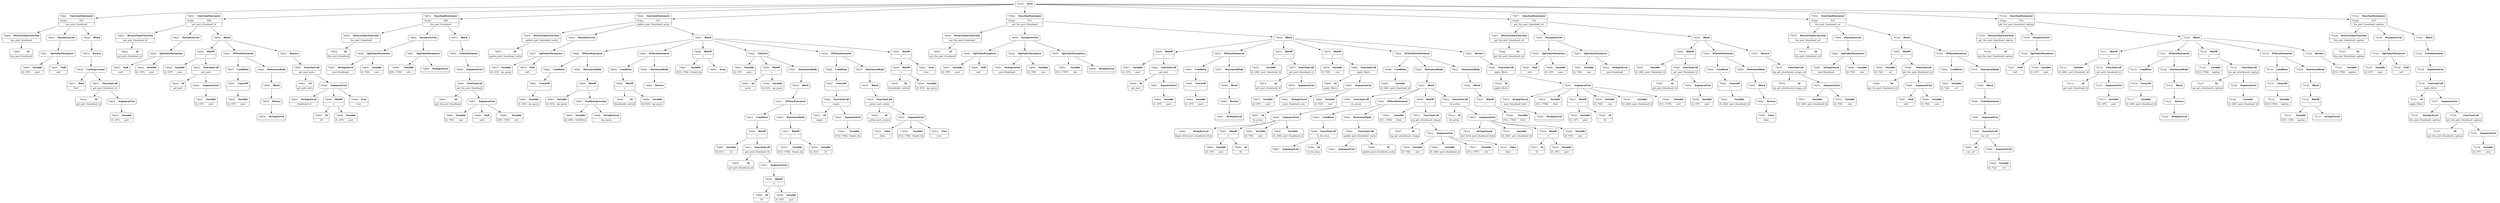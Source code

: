 digraph ast {
node [shape=none];
74807 [label=<<TABLE border='1' cellspacing='0' cellpadding='10' style='rounded' ><TR><TD border='0'>74807</TD><TD border='0'><B>Id</B></TD></TR><HR/><TR><TD border='0' cellpadding='5' colspan='2'>has_post_thumbnail</TD></TR></TABLE>>];
74809 [label=<<TABLE border='1' cellspacing='0' cellpadding='10' style='rounded' ><TR><TD border='0'>74809</TD><TD border='0'><B>Variable</B></TD></TR><HR/><TR><TD border='0' cellpadding='5'>(0, 197)</TD><TD border='0' cellpadding='5'>post</TD></TR></TABLE>>];
74808 [label=<<TABLE border='1' cellspacing='0' cellpadding='10' style='rounded' ><TR><TD border='0'>74808</TD><TD border='0'><B>ReturnValueFunction</B></TD></TR><HR/><TR><TD border='0' cellpadding='5' colspan='2'>has_post_thumbnail</TD></TR></TABLE>>];
74808 -> 74807 [weight=2];
74811 [label=<<TABLE border='1' cellspacing='0' cellpadding='10' style='rounded' ><TR><TD border='0'>74811</TD><TD border='0'><B>OptValueParameter</B></TD></TR></TABLE>>];
74811 -> 74809 [weight=2];
74811 -> 74810 [weight=2];
74810 [label=<<TABLE border='1' cellspacing='0' cellpadding='10' style='rounded' ><TR><TD border='0'>74810</TD><TD border='0'><B>Null</B></TD></TR><HR/><TR><TD border='0' cellpadding='5' colspan='2'>null</TD></TR></TABLE>>];
74813 [label=<<TABLE border='1' cellspacing='0' cellpadding='10' style='rounded' ><TR><TD border='0'>74813</TD><TD border='0'><B>Bool</B></TD></TR><HR/><TR><TD border='0' cellpadding='5' colspan='2'>bool</TD></TR></TABLE>>];
74812 [label=<<TABLE border='1' cellspacing='0' cellpadding='10' style='rounded' ><TR><TD border='0'>74812</TD><TD border='0'><B>ParameterList</B></TD></TR></TABLE>>];
74812 -> 74811 [weight=2];
74815 [label=<<TABLE border='1' cellspacing='0' cellpadding='10' style='rounded' ><TR><TD border='0'>74815</TD><TD border='0'><B>Variable</B></TD></TR><HR/><TR><TD border='0' cellpadding='5'>(0, 197)</TD><TD border='0' cellpadding='5'>post</TD></TR></TABLE>>];
74814 [label=<<TABLE border='1' cellspacing='0' cellpadding='10' style='rounded' ><TR><TD border='0'>74814</TD><TD border='0'><B>Id</B></TD></TR><HR/><TR><TD border='0' cellpadding='5' colspan='2'>get_post_thumbnail_id</TD></TR></TABLE>>];
74817 [label=<<TABLE border='1' cellspacing='0' cellpadding='10' style='rounded' ><TR><TD border='0'>74817</TD><TD border='0'><B>FunctionCall</B></TD></TR><HR/><TR><TD border='0' cellpadding='5' colspan='2'>get_post_thumbnail_id</TD></TR></TABLE>>];
74817 -> 74814 [weight=2];
74817 -> 74816 [weight=2];
74816 [label=<<TABLE border='1' cellspacing='0' cellpadding='10' style='rounded' ><TR><TD border='0'>74816</TD><TD border='0'><B>ArgumentList</B></TD></TR></TABLE>>];
74816 -> 74815 [weight=2];
74819 [label=<<TABLE border='1' cellspacing='0' cellpadding='10' style='rounded' ><TR><TD border='0'>74819</TD><TD border='0'><B>Return</B></TD></TR></TABLE>>];
74819 -> 74818 [weight=2];
74818 [label=<<TABLE border='1' cellspacing='0' cellpadding='10' style='rounded' ><TR><TD border='0'>74818</TD><TD border='0'><B>CastExpression</B></TD></TR></TABLE>>];
74818 -> 74813 [weight=2];
74818 -> 74817 [weight=2];
74821 [label=<<TABLE border='1' cellspacing='0' cellpadding='10' style='rounded' ><TR><TD border='0'>74821</TD><TD border='0'><B>FunctionStatement</B></TD></TR><HR/><TR><TD border='0' cellpadding='5'>Scope</TD><TD border='0' cellpadding='5'>507</TD></TR><HR/><TR><TD border='0' cellpadding='5' colspan='2'>has_post_thumbnail</TD></TR></TABLE>>];
74821 -> 74808 [weight=2];
74821 -> 74812 [weight=2];
74821 -> 74820 [weight=2];
74820 [label=<<TABLE border='1' cellspacing='0' cellpadding='10' style='rounded' ><TR><TD border='0'>74820</TD><TD border='0'><B>Block</B></TD></TR></TABLE>>];
74820 -> 74819 [weight=2];
74823 [label=<<TABLE border='1' cellspacing='0' cellpadding='10' style='rounded' ><TR><TD border='0'>74823</TD><TD border='0'><B>ReturnValueFunction</B></TD></TR><HR/><TR><TD border='0' cellpadding='5' colspan='2'>get_post_thumbnail_id</TD></TR></TABLE>>];
74823 -> 74822 [weight=2];
74822 [label=<<TABLE border='1' cellspacing='0' cellpadding='10' style='rounded' ><TR><TD border='0'>74822</TD><TD border='0'><B>Id</B></TD></TR><HR/><TR><TD border='0' cellpadding='5' colspan='2'>get_post_thumbnail_id</TD></TR></TABLE>>];
74825 [label=<<TABLE border='1' cellspacing='0' cellpadding='10' style='rounded' ><TR><TD border='0'>74825</TD><TD border='0'><B>Null</B></TD></TR><HR/><TR><TD border='0' cellpadding='5' colspan='2'>null</TD></TR></TABLE>>];
74824 [label=<<TABLE border='1' cellspacing='0' cellpadding='10' style='rounded' ><TR><TD border='0'>74824</TD><TD border='0'><B>Variable</B></TD></TR><HR/><TR><TD border='0' cellpadding='5'>(0, 197)</TD><TD border='0' cellpadding='5'>post</TD></TR></TABLE>>];
74827 [label=<<TABLE border='1' cellspacing='0' cellpadding='10' style='rounded' ><TR><TD border='0'>74827</TD><TD border='0'><B>ParameterList</B></TD></TR></TABLE>>];
74827 -> 74826 [weight=2];
74826 [label=<<TABLE border='1' cellspacing='0' cellpadding='10' style='rounded' ><TR><TD border='0'>74826</TD><TD border='0'><B>OptValueParameter</B></TD></TR></TABLE>>];
74826 -> 74824 [weight=2];
74826 -> 74825 [weight=2];
74829 [label=<<TABLE border='1' cellspacing='0' cellpadding='10' style='rounded' ><TR><TD border='0'>74829</TD><TD border='0'><B>BinOP</B></TD></TR><HR/><TR><TD border='0' cellpadding='5' colspan='2'>=</TD></TR></TABLE>>];
74829 -> 74828 [weight=2];
74829 -> 74833 [weight=2];
74828 [label=<<TABLE border='1' cellspacing='0' cellpadding='10' style='rounded' ><TR><TD border='0'>74828</TD><TD border='0'><B>Variable</B></TD></TR><HR/><TR><TD border='0' cellpadding='5'>(0, 197)</TD><TD border='0' cellpadding='5'>post</TD></TR></TABLE>>];
74831 [label=<<TABLE border='1' cellspacing='0' cellpadding='10' style='rounded' ><TR><TD border='0'>74831</TD><TD border='0'><B>Variable</B></TD></TR><HR/><TR><TD border='0' cellpadding='5'>(0, 197)</TD><TD border='0' cellpadding='5'>post</TD></TR></TABLE>>];
74830 [label=<<TABLE border='1' cellspacing='0' cellpadding='10' style='rounded' ><TR><TD border='0'>74830</TD><TD border='0'><B>Id</B></TD></TR><HR/><TR><TD border='0' cellpadding='5' colspan='2'>get_post</TD></TR></TABLE>>];
74833 [label=<<TABLE border='1' cellspacing='0' cellpadding='10' style='rounded' ><TR><TD border='0'>74833</TD><TD border='0'><B>FunctionCall</B></TD></TR><HR/><TR><TD border='0' cellpadding='5' colspan='2'>get_post</TD></TR></TABLE>>];
74833 -> 74830 [weight=2];
74833 -> 74832 [weight=2];
74832 [label=<<TABLE border='1' cellspacing='0' cellpadding='10' style='rounded' ><TR><TD border='0'>74832</TD><TD border='0'><B>ArgumentList</B></TD></TR></TABLE>>];
74832 -> 74831 [weight=2];
74835 [label=<<TABLE border='1' cellspacing='0' cellpadding='10' style='rounded' ><TR><TD border='0'>74835</TD><TD border='0'><B>Variable</B></TD></TR><HR/><TR><TD border='0' cellpadding='5'>(0, 197)</TD><TD border='0' cellpadding='5'>post</TD></TR></TABLE>>];
74837 [label=<<TABLE border='1' cellspacing='0' cellpadding='10' style='rounded' ><TR><TD border='0'>74837</TD><TD border='0'><B>Condition</B></TD></TR></TABLE>>];
74837 -> 74836 [weight=2];
74836 [label=<<TABLE border='1' cellspacing='0' cellpadding='10' style='rounded' ><TR><TD border='0'>74836</TD><TD border='0'><B>UnaryOP</B></TD></TR><HR/><TR><TD border='0' cellpadding='5' colspan='2'>!</TD></TR></TABLE>>];
74836 -> 74835 [weight=2];
74839 [label=<<TABLE border='1' cellspacing='0' cellpadding='10' style='rounded' ><TR><TD border='0'>74839</TD><TD border='0'><B>Return</B></TD></TR></TABLE>>];
74839 -> 74838 [weight=2];
74838 [label=<<TABLE border='1' cellspacing='0' cellpadding='10' style='rounded' ><TR><TD border='0'>74838</TD><TD border='0'><B>StringLiteral</B></TD></TR><HR/><TR><TD border='0' cellpadding='5' colspan='2'></TD></TR></TABLE>>];
74841 [label=<<TABLE border='1' cellspacing='0' cellpadding='10' style='rounded' ><TR><TD border='0'>74841</TD><TD border='0'><B>IfThenStatement</B></TD></TR></TABLE>>];
74841 -> 74837 [weight=2];
74841 -> 74842 [weight=2];
74840 [label=<<TABLE border='1' cellspacing='0' cellpadding='10' style='rounded' ><TR><TD border='0'>74840</TD><TD border='0'><B>Block</B></TD></TR></TABLE>>];
74840 -> 74839 [weight=2];
74843 [label=<<TABLE border='1' cellspacing='0' cellpadding='10' style='rounded' ><TR><TD border='0'>74843</TD><TD border='0'><B>Id</B></TD></TR><HR/><TR><TD border='0' cellpadding='5' colspan='2'>get_post_meta</TD></TR></TABLE>>];
74842 [label=<<TABLE border='1' cellspacing='0' cellpadding='10' style='rounded' ><TR><TD border='0'>74842</TD><TD border='0'><B>StatementBody</B></TD></TR></TABLE>>];
74842 -> 74840 [weight=2];
74845 [label=<<TABLE border='1' cellspacing='0' cellpadding='10' style='rounded' ><TR><TD border='0'>74845</TD><TD border='0'><B>Id</B></TD></TR><HR/><TR><TD border='0' cellpadding='5' colspan='2'>ID</TD></TR></TABLE>>];
74844 [label=<<TABLE border='1' cellspacing='0' cellpadding='10' style='rounded' ><TR><TD border='0'>74844</TD><TD border='0'><B>Variable</B></TD></TR><HR/><TR><TD border='0' cellpadding='5'>(0, 197)</TD><TD border='0' cellpadding='5'>post</TD></TR></TABLE>>];
74847 [label=<<TABLE border='1' cellspacing='0' cellpadding='10' style='rounded' ><TR><TD border='0'>74847</TD><TD border='0'><B>StringLiteral</B></TD></TR><HR/><TR><TD border='0' cellpadding='5' colspan='2'>_thumbnail_id</TD></TR></TABLE>>];
74846 [label=<<TABLE border='1' cellspacing='0' cellpadding='10' style='rounded' ><TR><TD border='0'>74846</TD><TD border='0'><B>BinOP</B></TD></TR><HR/><TR><TD border='0' cellpadding='5' colspan='2'>-&gt;</TD></TR></TABLE>>];
74846 -> 74844 [weight=2];
74846 -> 74845 [weight=2];
74849 [label=<<TABLE border='1' cellspacing='0' cellpadding='10' style='rounded' ><TR><TD border='0'>74849</TD><TD border='0'><B>ArgumentList</B></TD></TR></TABLE>>];
74849 -> 74846 [weight=2];
74849 -> 74847 [weight=2];
74849 -> 74848 [weight=2];
74848 [label=<<TABLE border='1' cellspacing='0' cellpadding='10' style='rounded' ><TR><TD border='0'>74848</TD><TD border='0'><B>True</B></TD></TR><HR/><TR><TD border='0' cellpadding='5' colspan='2'>true</TD></TR></TABLE>>];
74851 [label=<<TABLE border='1' cellspacing='0' cellpadding='10' style='rounded' ><TR><TD border='0'>74851</TD><TD border='0'><B>Return</B></TD></TR></TABLE>>];
74851 -> 74850 [weight=2];
74850 [label=<<TABLE border='1' cellspacing='0' cellpadding='10' style='rounded' ><TR><TD border='0'>74850</TD><TD border='0'><B>FunctionCall</B></TD></TR><HR/><TR><TD border='0' cellpadding='5' colspan='2'>get_post_meta</TD></TR></TABLE>>];
74850 -> 74843 [weight=2];
74850 -> 74849 [weight=2];
74853 [label=<<TABLE border='1' cellspacing='0' cellpadding='10' style='rounded' ><TR><TD border='0'>74853</TD><TD border='0'><B>FunctionStatement</B></TD></TR><HR/><TR><TD border='0' cellpadding='5'>Scope</TD><TD border='0' cellpadding='5'>508</TD></TR><HR/><TR><TD border='0' cellpadding='5' colspan='2'>get_post_thumbnail_id</TD></TR></TABLE>>];
74853 -> 74823 [weight=2];
74853 -> 74827 [weight=2];
74853 -> 74852 [weight=2];
74852 [label=<<TABLE border='1' cellspacing='0' cellpadding='10' style='rounded' ><TR><TD border='0'>74852</TD><TD border='0'><B>Block</B></TD></TR></TABLE>>];
74852 -> 74829 [weight=2];
74852 -> 74841 [weight=2];
74852 -> 74851 [weight=2];
74855 [label=<<TABLE border='1' cellspacing='0' cellpadding='10' style='rounded' ><TR><TD border='0'>74855</TD><TD border='0'><B>ReturnValueFunction</B></TD></TR><HR/><TR><TD border='0' cellpadding='5' colspan='2'>the_post_thumbnail</TD></TR></TABLE>>];
74855 -> 74854 [weight=2];
74854 [label=<<TABLE border='1' cellspacing='0' cellpadding='10' style='rounded' ><TR><TD border='0'>74854</TD><TD border='0'><B>Id</B></TD></TR><HR/><TR><TD border='0' cellpadding='5' colspan='2'>the_post_thumbnail</TD></TR></TABLE>>];
74857 [label=<<TABLE border='1' cellspacing='0' cellpadding='10' style='rounded' ><TR><TD border='0'>74857</TD><TD border='0'><B>StringLiteral</B></TD></TR><HR/><TR><TD border='0' cellpadding='5' colspan='2'>post-thumbnail</TD></TR></TABLE>>];
74856 [label=<<TABLE border='1' cellspacing='0' cellpadding='10' style='rounded' ><TR><TD border='0'>74856</TD><TD border='0'><B>Variable</B></TD></TR><HR/><TR><TD border='0' cellpadding='5'>(0, 765)</TD><TD border='0' cellpadding='5'>size</TD></TR></TABLE>>];
74859 [label=<<TABLE border='1' cellspacing='0' cellpadding='10' style='rounded' ><TR><TD border='0'>74859</TD><TD border='0'><B>Variable</B></TD></TR><HR/><TR><TD border='0' cellpadding='5'>(509, 1765)</TD><TD border='0' cellpadding='5'>attr</TD></TR></TABLE>>];
74858 [label=<<TABLE border='1' cellspacing='0' cellpadding='10' style='rounded' ><TR><TD border='0'>74858</TD><TD border='0'><B>OptValueParameter</B></TD></TR></TABLE>>];
74858 -> 74856 [weight=2];
74858 -> 74857 [weight=2];
74861 [label=<<TABLE border='1' cellspacing='0' cellpadding='10' style='rounded' ><TR><TD border='0'>74861</TD><TD border='0'><B>OptValueParameter</B></TD></TR></TABLE>>];
74861 -> 74859 [weight=2];
74861 -> 74860 [weight=2];
74860 [label=<<TABLE border='1' cellspacing='0' cellpadding='10' style='rounded' ><TR><TD border='0'>74860</TD><TD border='0'><B>StringLiteral</B></TD></TR><HR/><TR><TD border='0' cellpadding='5' colspan='2'></TD></TR></TABLE>>];
74863 [label=<<TABLE border='1' cellspacing='0' cellpadding='10' style='rounded' ><TR><TD border='0'>74863</TD><TD border='0'><B>Id</B></TD></TR><HR/><TR><TD border='0' cellpadding='5' colspan='2'>get_the_post_thumbnail</TD></TR></TABLE>>];
74862 [label=<<TABLE border='1' cellspacing='0' cellpadding='10' style='rounded' ><TR><TD border='0'>74862</TD><TD border='0'><B>ParameterList</B></TD></TR></TABLE>>];
74862 -> 74858 [weight=2];
74862 -> 74861 [weight=2];
74865 [label=<<TABLE border='1' cellspacing='0' cellpadding='10' style='rounded' ><TR><TD border='0'>74865</TD><TD border='0'><B>Variable</B></TD></TR><HR/><TR><TD border='0' cellpadding='5'>(0, 765)</TD><TD border='0' cellpadding='5'>size</TD></TR></TABLE>>];
74864 [label=<<TABLE border='1' cellspacing='0' cellpadding='10' style='rounded' ><TR><TD border='0'>74864</TD><TD border='0'><B>Null</B></TD></TR><HR/><TR><TD border='0' cellpadding='5' colspan='2'>null</TD></TR></TABLE>>];
74867 [label=<<TABLE border='1' cellspacing='0' cellpadding='10' style='rounded' ><TR><TD border='0'>74867</TD><TD border='0'><B>ArgumentList</B></TD></TR></TABLE>>];
74867 -> 74864 [weight=2];
74867 -> 74865 [weight=2];
74867 -> 74866 [weight=2];
74866 [label=<<TABLE border='1' cellspacing='0' cellpadding='10' style='rounded' ><TR><TD border='0'>74866</TD><TD border='0'><B>Variable</B></TD></TR><HR/><TR><TD border='0' cellpadding='5'>(509, 1765)</TD><TD border='0' cellpadding='5'>attr</TD></TR></TABLE>>];
74869 [label=<<TABLE border='1' cellspacing='0' cellpadding='10' style='rounded' ><TR><TD border='0'>74869</TD><TD border='0'><B>ArgumentList</B></TD></TR></TABLE>>];
74869 -> 74868 [weight=2];
74868 [label=<<TABLE border='1' cellspacing='0' cellpadding='10' style='rounded' ><TR><TD border='0'>74868</TD><TD border='0'><B>FunctionCall</B></TD></TR><HR/><TR><TD border='0' cellpadding='5' colspan='2'>get_the_post_thumbnail</TD></TR></TABLE>>];
74868 -> 74863 [weight=2];
74868 -> 74867 [weight=2];
74871 [label=<<TABLE border='1' cellspacing='0' cellpadding='10' style='rounded' ><TR><TD border='0'>74871</TD><TD border='0'><B>Block</B></TD></TR></TABLE>>];
74871 -> 74870 [weight=2];
74870 [label=<<TABLE border='1' cellspacing='0' cellpadding='10' style='rounded' ><TR><TD border='0'>74870</TD><TD border='0'><B>EchoStatement</B></TD></TR></TABLE>>];
74870 -> 74869 [weight=2];
74873 [label=<<TABLE border='1' cellspacing='0' cellpadding='10' style='rounded' ><TR><TD border='0'>74873</TD><TD border='0'><B>Id</B></TD></TR><HR/><TR><TD border='0' cellpadding='5' colspan='2'>update_post_thumbnail_cache</TD></TR></TABLE>>];
74872 [label=<<TABLE border='1' cellspacing='0' cellpadding='10' style='rounded' ><TR><TD border='0'>74872</TD><TD border='0'><B>FunctionStatement</B></TD></TR><HR/><TR><TD border='0' cellpadding='5'>Scope</TD><TD border='0' cellpadding='5'>509</TD></TR><HR/><TR><TD border='0' cellpadding='5' colspan='2'>the_post_thumbnail</TD></TR></TABLE>>];
74872 -> 74855 [weight=2];
74872 -> 74862 [weight=2];
74872 -> 74871 [weight=2];
74875 [label=<<TABLE border='1' cellspacing='0' cellpadding='10' style='rounded' ><TR><TD border='0'>74875</TD><TD border='0'><B>Variable</B></TD></TR><HR/><TR><TD border='0' cellpadding='5'>(0, 815)</TD><TD border='0' cellpadding='5'>wp_query</TD></TR></TABLE>>];
74874 [label=<<TABLE border='1' cellspacing='0' cellpadding='10' style='rounded' ><TR><TD border='0'>74874</TD><TD border='0'><B>ReturnValueFunction</B></TD></TR><HR/><TR><TD border='0' cellpadding='5' colspan='2'>update_post_thumbnail_cache</TD></TR></TABLE>>];
74874 -> 74873 [weight=2];
74877 [label=<<TABLE border='1' cellspacing='0' cellpadding='10' style='rounded' ><TR><TD border='0'>74877</TD><TD border='0'><B>OptValueParameter</B></TD></TR></TABLE>>];
74877 -> 74875 [weight=2];
74877 -> 74876 [weight=2];
74876 [label=<<TABLE border='1' cellspacing='0' cellpadding='10' style='rounded' ><TR><TD border='0'>74876</TD><TD border='0'><B>Null</B></TD></TR><HR/><TR><TD border='0' cellpadding='5' colspan='2'>null</TD></TR></TABLE>>];
74878 [label=<<TABLE border='1' cellspacing='0' cellpadding='10' style='rounded' ><TR><TD border='0'>74878</TD><TD border='0'><B>ParameterList</B></TD></TR></TABLE>>];
74878 -> 74877 [weight=2];
74881 [label=<<TABLE border='1' cellspacing='0' cellpadding='10' style='rounded' ><TR><TD border='0'>74881</TD><TD border='0'><B>UnaryOP</B></TD></TR><HR/><TR><TD border='0' cellpadding='5' colspan='2'>!</TD></TR></TABLE>>];
74881 -> 74880 [weight=2];
74880 [label=<<TABLE border='1' cellspacing='0' cellpadding='10' style='rounded' ><TR><TD border='0'>74880</TD><TD border='0'><B>Variable</B></TD></TR><HR/><TR><TD border='0' cellpadding='5'>(0, 815)</TD><TD border='0' cellpadding='5'>wp_query</TD></TR></TABLE>>];
74883 [label=<<TABLE border='1' cellspacing='0' cellpadding='10' style='rounded' ><TR><TD border='0'>74883</TD><TD border='0'><B>Variable</B></TD></TR><HR/><TR><TD border='0' cellpadding='5'>(0, 815)</TD><TD border='0' cellpadding='5'>wp_query</TD></TR></TABLE>>];
74882 [label=<<TABLE border='1' cellspacing='0' cellpadding='10' style='rounded' ><TR><TD border='0'>74882</TD><TD border='0'><B>Condition</B></TD></TR></TABLE>>];
74882 -> 74881 [weight=2];
74885 [label=<<TABLE border='1' cellspacing='0' cellpadding='10' style='rounded' ><TR><TD border='0'>74885</TD><TD border='0'><B>Variable</B></TD></TR><HR/><TR><TD border='0' cellpadding='5'>(0, 480)</TD><TD border='0' cellpadding='5'>GLOBALS</TD></TR></TABLE>>];
74884 [label=<<TABLE border='1' cellspacing='0' cellpadding='10' style='rounded' ><TR><TD border='0'>74884</TD><TD border='0'><B>BinOP</B></TD></TR><HR/><TR><TD border='0' cellpadding='5' colspan='2'>=</TD></TR></TABLE>>];
74884 -> 74883 [weight=2];
74884 -> 74887 [weight=2];
74887 [label=<<TABLE border='1' cellspacing='0' cellpadding='10' style='rounded' ><TR><TD border='0'>74887</TD><TD border='0'><B>PostfixExpression</B></TD></TR></TABLE>>];
74887 -> 74885 [weight=2];
74887 -> 74886 [weight=2];
74886 [label=<<TABLE border='1' cellspacing='0' cellpadding='10' style='rounded' ><TR><TD border='0'>74886</TD><TD border='0'><B>StringLiteral</B></TD></TR><HR/><TR><TD border='0' cellpadding='5' colspan='2'>wp_query</TD></TR></TABLE>>];
74889 [label=<<TABLE border='1' cellspacing='0' cellpadding='10' style='rounded' ><TR><TD border='0'>74889</TD><TD border='0'><B>StatementBody</B></TD></TR></TABLE>>];
74889 -> 74884 [weight=2];
74888 [label=<<TABLE border='1' cellspacing='0' cellpadding='10' style='rounded' ><TR><TD border='0'>74888</TD><TD border='0'><B>IfThenStatement</B></TD></TR></TABLE>>];
74888 -> 74882 [weight=2];
74888 -> 74889 [weight=2];
74891 [label=<<TABLE border='1' cellspacing='0' cellpadding='10' style='rounded' ><TR><TD border='0'>74891</TD><TD border='0'><B>Id</B></TD></TR><HR/><TR><TD border='0' cellpadding='5' colspan='2'>thumbnails_cached</TD></TR></TABLE>>];
74890 [label=<<TABLE border='1' cellspacing='0' cellpadding='10' style='rounded' ><TR><TD border='0'>74890</TD><TD border='0'><B>Variable</B></TD></TR><HR/><TR><TD border='0' cellpadding='5'>(0, 815)</TD><TD border='0' cellpadding='5'>wp_query</TD></TR></TABLE>>];
74893 [label=<<TABLE border='1' cellspacing='0' cellpadding='10' style='rounded' ><TR><TD border='0'>74893</TD><TD border='0'><B>Condition</B></TD></TR></TABLE>>];
74893 -> 74892 [weight=2];
74892 [label=<<TABLE border='1' cellspacing='0' cellpadding='10' style='rounded' ><TR><TD border='0'>74892</TD><TD border='0'><B>BinOP</B></TD></TR><HR/><TR><TD border='0' cellpadding='5' colspan='2'>-&gt;</TD></TR></TABLE>>];
74892 -> 74890 [weight=2];
74892 -> 74891 [weight=2];
74895 [label=<<TABLE border='1' cellspacing='0' cellpadding='10' style='rounded' ><TR><TD border='0'>74895</TD><TD border='0'><B>IfThenStatement</B></TD></TR></TABLE>>];
74895 -> 74893 [weight=2];
74895 -> 74896 [weight=2];
74894 [label=<<TABLE border='1' cellspacing='0' cellpadding='10' style='rounded' ><TR><TD border='0'>74894</TD><TD border='0'><B>Return</B></TD></TR></TABLE>>];
74897 [label=<<TABLE border='1' cellspacing='0' cellpadding='10' style='rounded' ><TR><TD border='0'>74897</TD><TD border='0'><B>Variable</B></TD></TR><HR/><TR><TD border='0' cellpadding='5'>(510, 1766)</TD><TD border='0' cellpadding='5'>thumb_ids</TD></TR></TABLE>>];
74896 [label=<<TABLE border='1' cellspacing='0' cellpadding='10' style='rounded' ><TR><TD border='0'>74896</TD><TD border='0'><B>StatementBody</B></TD></TR></TABLE>>];
74896 -> 74894 [weight=2];
74899 [label=<<TABLE border='1' cellspacing='0' cellpadding='10' style='rounded' ><TR><TD border='0'>74899</TD><TD border='0'><B>Array</B></TD></TR></TABLE>>];
74898 [label=<<TABLE border='1' cellspacing='0' cellpadding='10' style='rounded' ><TR><TD border='0'>74898</TD><TD border='0'><B>BinOP</B></TD></TR><HR/><TR><TD border='0' cellpadding='5' colspan='2'>=</TD></TR></TABLE>>];
74898 -> 74897 [weight=2];
74898 -> 74899 [weight=2];
74901 [label=<<TABLE border='1' cellspacing='0' cellpadding='10' style='rounded' ><TR><TD border='0'>74901</TD><TD border='0'><B>Id</B></TD></TR><HR/><TR><TD border='0' cellpadding='5' colspan='2'>posts</TD></TR></TABLE>>];
74900 [label=<<TABLE border='1' cellspacing='0' cellpadding='10' style='rounded' ><TR><TD border='0'>74900</TD><TD border='0'><B>Variable</B></TD></TR><HR/><TR><TD border='0' cellpadding='5'>(0, 815)</TD><TD border='0' cellpadding='5'>wp_query</TD></TR></TABLE>>];
74903 [label=<<TABLE border='1' cellspacing='0' cellpadding='10' style='rounded' ><TR><TD border='0'>74903</TD><TD border='0'><B>Variable</B></TD></TR><HR/><TR><TD border='0' cellpadding='5'>(0, 197)</TD><TD border='0' cellpadding='5'>post</TD></TR></TABLE>>];
74902 [label=<<TABLE border='1' cellspacing='0' cellpadding='10' style='rounded' ><TR><TD border='0'>74902</TD><TD border='0'><B>BinOP</B></TD></TR><HR/><TR><TD border='0' cellpadding='5' colspan='2'>-&gt;</TD></TR></TABLE>>];
74902 -> 74900 [weight=2];
74902 -> 74901 [weight=2];
74905 [label=<<TABLE border='1' cellspacing='0' cellpadding='10' style='rounded' ><TR><TD border='0'>74905</TD><TD border='0'><B>Variable</B></TD></TR><HR/><TR><TD border='0' cellpadding='5'>(0, 831)</TD><TD border='0' cellpadding='5'>id</TD></TR></TABLE>>];
74907 [label=<<TABLE border='1' cellspacing='0' cellpadding='10' style='rounded' ><TR><TD border='0'>74907</TD><TD border='0'><B>Id</B></TD></TR><HR/><TR><TD border='0' cellpadding='5' colspan='2'>get_post_thumbnail_id</TD></TR></TABLE>>];
74906 [label=<<TABLE border='1' cellspacing='0' cellpadding='10' style='rounded' ><TR><TD border='0'>74906</TD><TD border='0'><B>BinOP</B></TD></TR><HR/><TR><TD border='0' cellpadding='5' colspan='2'>=</TD></TR></TABLE>>];
74906 -> 74905 [weight=2];
74906 -> 74912 [weight=2];
74909 [label=<<TABLE border='1' cellspacing='0' cellpadding='10' style='rounded' ><TR><TD border='0'>74909</TD><TD border='0'><B>Id</B></TD></TR><HR/><TR><TD border='0' cellpadding='5' colspan='2'>ID</TD></TR></TABLE>>];
74908 [label=<<TABLE border='1' cellspacing='0' cellpadding='10' style='rounded' ><TR><TD border='0'>74908</TD><TD border='0'><B>Variable</B></TD></TR><HR/><TR><TD border='0' cellpadding='5'>(0, 197)</TD><TD border='0' cellpadding='5'>post</TD></TR></TABLE>>];
74911 [label=<<TABLE border='1' cellspacing='0' cellpadding='10' style='rounded' ><TR><TD border='0'>74911</TD><TD border='0'><B>ArgumentList</B></TD></TR></TABLE>>];
74911 -> 74910 [weight=2];
74910 [label=<<TABLE border='1' cellspacing='0' cellpadding='10' style='rounded' ><TR><TD border='0'>74910</TD><TD border='0'><B>BinOP</B></TD></TR><HR/><TR><TD border='0' cellpadding='5' colspan='2'>-&gt;</TD></TR></TABLE>>];
74910 -> 74908 [weight=2];
74910 -> 74909 [weight=2];
74913 [label=<<TABLE border='1' cellspacing='0' cellpadding='10' style='rounded' ><TR><TD border='0'>74913</TD><TD border='0'><B>Condition</B></TD></TR></TABLE>>];
74913 -> 74906 [weight=2];
74912 [label=<<TABLE border='1' cellspacing='0' cellpadding='10' style='rounded' ><TR><TD border='0'>74912</TD><TD border='0'><B>FunctionCall</B></TD></TR><HR/><TR><TD border='0' cellpadding='5' colspan='2'>get_post_thumbnail_id</TD></TR></TABLE>>];
74912 -> 74907 [weight=2];
74912 -> 74911 [weight=2];
74915 [label=<<TABLE border='1' cellspacing='0' cellpadding='10' style='rounded' ><TR><TD border='0'>74915</TD><TD border='0'><B>BinOP</B></TD></TR><HR/><TR><TD border='0' cellpadding='5' colspan='2'>=</TD></TR></TABLE>>];
74915 -> 74914 [weight=2];
74915 -> 74916 [weight=2];
74914 [label=<<TABLE border='1' cellspacing='0' cellpadding='10' style='rounded' ><TR><TD border='0'>74914</TD><TD border='0'><B>Variable</B></TD></TR><HR/><TR><TD border='0' cellpadding='5'>(510, 1766)</TD><TD border='0' cellpadding='5'>thumb_ids</TD></TR></TABLE>>];
74917 [label=<<TABLE border='1' cellspacing='0' cellpadding='10' style='rounded' ><TR><TD border='0'>74917</TD><TD border='0'><B>IfThenStatement</B></TD></TR></TABLE>>];
74917 -> 74913 [weight=2];
74917 -> 74918 [weight=2];
74916 [label=<<TABLE border='1' cellspacing='0' cellpadding='10' style='rounded' ><TR><TD border='0'>74916</TD><TD border='0'><B>Variable</B></TD></TR><HR/><TR><TD border='0' cellpadding='5'>(0, 831)</TD><TD border='0' cellpadding='5'>id</TD></TR></TABLE>>];
74919 [label=<<TABLE border='1' cellspacing='0' cellpadding='10' style='rounded' ><TR><TD border='0'>74919</TD><TD border='0'><B>Block</B></TD></TR></TABLE>>];
74919 -> 74917 [weight=2];
74918 [label=<<TABLE border='1' cellspacing='0' cellpadding='10' style='rounded' ><TR><TD border='0'>74918</TD><TD border='0'><B>StatementBody</B></TD></TR></TABLE>>];
74918 -> 74915 [weight=2];
74921 [label=<<TABLE border='1' cellspacing='0' cellpadding='10' style='rounded' ><TR><TD border='0'>74921</TD><TD border='0'><B>StatementBody</B></TD></TR></TABLE>>];
74921 -> 74919 [weight=2];
74920 [label=<<TABLE border='1' cellspacing='0' cellpadding='10' style='rounded' ><TR><TD border='0'>74920</TD><TD border='0'><B>ForEach</B></TD></TR></TABLE>>];
74920 -> 74902 [weight=2];
74920 -> 74903 [weight=2];
74920 -> 74921 [weight=2];
74923 [label=<<TABLE border='1' cellspacing='0' cellpadding='10' style='rounded' ><TR><TD border='0'>74923</TD><TD border='0'><B>Id</B></TD></TR><HR/><TR><TD border='0' cellpadding='5' colspan='2'>empty</TD></TR></TABLE>>];
74925 [label=<<TABLE border='1' cellspacing='0' cellpadding='10' style='rounded' ><TR><TD border='0'>74925</TD><TD border='0'><B>ArgumentList</B></TD></TR></TABLE>>];
74925 -> 74924 [weight=2];
74924 [label=<<TABLE border='1' cellspacing='0' cellpadding='10' style='rounded' ><TR><TD border='0'>74924</TD><TD border='0'><B>Variable</B></TD></TR><HR/><TR><TD border='0' cellpadding='5'>(510, 1766)</TD><TD border='0' cellpadding='5'>thumb_ids</TD></TR></TABLE>>];
74927 [label=<<TABLE border='1' cellspacing='0' cellpadding='10' style='rounded' ><TR><TD border='0'>74927</TD><TD border='0'><B>UnaryOP</B></TD></TR><HR/><TR><TD border='0' cellpadding='5' colspan='2'>!</TD></TR></TABLE>>];
74927 -> 74926 [weight=2];
74926 [label=<<TABLE border='1' cellspacing='0' cellpadding='10' style='rounded' ><TR><TD border='0'>74926</TD><TD border='0'><B>FunctionCall</B></TD></TR><HR/><TR><TD border='0' cellpadding='5' colspan='2'>empty</TD></TR></TABLE>>];
74926 -> 74923 [weight=2];
74926 -> 74925 [weight=2];
74929 [label=<<TABLE border='1' cellspacing='0' cellpadding='10' style='rounded' ><TR><TD border='0'>74929</TD><TD border='0'><B>Id</B></TD></TR><HR/><TR><TD border='0' cellpadding='5' colspan='2'>_prime_post_caches</TD></TR></TABLE>>];
74928 [label=<<TABLE border='1' cellspacing='0' cellpadding='10' style='rounded' ><TR><TD border='0'>74928</TD><TD border='0'><B>Condition</B></TD></TR></TABLE>>];
74928 -> 74927 [weight=2];
74931 [label=<<TABLE border='1' cellspacing='0' cellpadding='10' style='rounded' ><TR><TD border='0'>74931</TD><TD border='0'><B>False</B></TD></TR><HR/><TR><TD border='0' cellpadding='5' colspan='2'>false</TD></TR></TABLE>>];
74930 [label=<<TABLE border='1' cellspacing='0' cellpadding='10' style='rounded' ><TR><TD border='0'>74930</TD><TD border='0'><B>Variable</B></TD></TR><HR/><TR><TD border='0' cellpadding='5'>(510, 1766)</TD><TD border='0' cellpadding='5'>thumb_ids</TD></TR></TABLE>>];
74933 [label=<<TABLE border='1' cellspacing='0' cellpadding='10' style='rounded' ><TR><TD border='0'>74933</TD><TD border='0'><B>ArgumentList</B></TD></TR></TABLE>>];
74933 -> 74930 [weight=2];
74933 -> 74931 [weight=2];
74933 -> 74932 [weight=2];
74932 [label=<<TABLE border='1' cellspacing='0' cellpadding='10' style='rounded' ><TR><TD border='0'>74932</TD><TD border='0'><B>True</B></TD></TR><HR/><TR><TD border='0' cellpadding='5' colspan='2'>true</TD></TR></TABLE>>];
74935 [label=<<TABLE border='1' cellspacing='0' cellpadding='10' style='rounded' ><TR><TD border='0'>74935</TD><TD border='0'><B>Block</B></TD></TR></TABLE>>];
74935 -> 74934 [weight=2];
74934 [label=<<TABLE border='1' cellspacing='0' cellpadding='10' style='rounded' ><TR><TD border='0'>74934</TD><TD border='0'><B>FunctionCall</B></TD></TR><HR/><TR><TD border='0' cellpadding='5' colspan='2'>_prime_post_caches</TD></TR></TABLE>>];
74934 -> 74929 [weight=2];
74934 -> 74933 [weight=2];
74937 [label=<<TABLE border='1' cellspacing='0' cellpadding='10' style='rounded' ><TR><TD border='0'>74937</TD><TD border='0'><B>StatementBody</B></TD></TR></TABLE>>];
74937 -> 74935 [weight=2];
74936 [label=<<TABLE border='1' cellspacing='0' cellpadding='10' style='rounded' ><TR><TD border='0'>74936</TD><TD border='0'><B>IfThenStatement</B></TD></TR></TABLE>>];
74936 -> 74928 [weight=2];
74936 -> 74937 [weight=2];
74939 [label=<<TABLE border='1' cellspacing='0' cellpadding='10' style='rounded' ><TR><TD border='0'>74939</TD><TD border='0'><B>Id</B></TD></TR><HR/><TR><TD border='0' cellpadding='5' colspan='2'>thumbnails_cached</TD></TR></TABLE>>];
74938 [label=<<TABLE border='1' cellspacing='0' cellpadding='10' style='rounded' ><TR><TD border='0'>74938</TD><TD border='0'><B>Variable</B></TD></TR><HR/><TR><TD border='0' cellpadding='5'>(0, 815)</TD><TD border='0' cellpadding='5'>wp_query</TD></TR></TABLE>>];
74941 [label=<<TABLE border='1' cellspacing='0' cellpadding='10' style='rounded' ><TR><TD border='0'>74941</TD><TD border='0'><B>BinOP</B></TD></TR><HR/><TR><TD border='0' cellpadding='5' colspan='2'>=</TD></TR></TABLE>>];
74941 -> 74940 [weight=2];
74941 -> 74942 [weight=2];
74940 [label=<<TABLE border='1' cellspacing='0' cellpadding='10' style='rounded' ><TR><TD border='0'>74940</TD><TD border='0'><B>BinOP</B></TD></TR><HR/><TR><TD border='0' cellpadding='5' colspan='2'>-&gt;</TD></TR></TABLE>>];
74940 -> 74938 [weight=2];
74940 -> 74939 [weight=2];
74943 [label=<<TABLE border='1' cellspacing='0' cellpadding='10' style='rounded' ><TR><TD border='0'>74943</TD><TD border='0'><B>Block</B></TD></TR></TABLE>>];
74943 -> 74888 [weight=2];
74943 -> 74895 [weight=2];
74943 -> 74898 [weight=2];
74943 -> 74920 [weight=2];
74943 -> 74936 [weight=2];
74943 -> 74941 [weight=2];
74942 [label=<<TABLE border='1' cellspacing='0' cellpadding='10' style='rounded' ><TR><TD border='0'>74942</TD><TD border='0'><B>True</B></TD></TR><HR/><TR><TD border='0' cellpadding='5' colspan='2'>true</TD></TR></TABLE>>];
74945 [label=<<TABLE border='1' cellspacing='0' cellpadding='10' style='rounded' ><TR><TD border='0'>74945</TD><TD border='0'><B>Id</B></TD></TR><HR/><TR><TD border='0' cellpadding='5' colspan='2'>get_the_post_thumbnail</TD></TR></TABLE>>];
74944 [label=<<TABLE border='1' cellspacing='0' cellpadding='10' style='rounded' ><TR><TD border='0'>74944</TD><TD border='0'><B>FunctionStatement</B></TD></TR><HR/><TR><TD border='0' cellpadding='5'>Scope</TD><TD border='0' cellpadding='5'>510</TD></TR><HR/><TR><TD border='0' cellpadding='5' colspan='2'>update_post_thumbnail_cache</TD></TR></TABLE>>];
74944 -> 74874 [weight=2];
74944 -> 74878 [weight=2];
74944 -> 74943 [weight=2];
74947 [label=<<TABLE border='1' cellspacing='0' cellpadding='10' style='rounded' ><TR><TD border='0'>74947</TD><TD border='0'><B>Variable</B></TD></TR><HR/><TR><TD border='0' cellpadding='5'>(0, 197)</TD><TD border='0' cellpadding='5'>post</TD></TR></TABLE>>];
74946 [label=<<TABLE border='1' cellspacing='0' cellpadding='10' style='rounded' ><TR><TD border='0'>74946</TD><TD border='0'><B>ReturnValueFunction</B></TD></TR><HR/><TR><TD border='0' cellpadding='5' colspan='2'>get_the_post_thumbnail</TD></TR></TABLE>>];
74946 -> 74945 [weight=2];
74949 [label=<<TABLE border='1' cellspacing='0' cellpadding='10' style='rounded' ><TR><TD border='0'>74949</TD><TD border='0'><B>OptValueParameter</B></TD></TR></TABLE>>];
74949 -> 74947 [weight=2];
74949 -> 74948 [weight=2];
74948 [label=<<TABLE border='1' cellspacing='0' cellpadding='10' style='rounded' ><TR><TD border='0'>74948</TD><TD border='0'><B>Null</B></TD></TR><HR/><TR><TD border='0' cellpadding='5' colspan='2'>null</TD></TR></TABLE>>];
74951 [label=<<TABLE border='1' cellspacing='0' cellpadding='10' style='rounded' ><TR><TD border='0'>74951</TD><TD border='0'><B>StringLiteral</B></TD></TR><HR/><TR><TD border='0' cellpadding='5' colspan='2'>post-thumbnail</TD></TR></TABLE>>];
74950 [label=<<TABLE border='1' cellspacing='0' cellpadding='10' style='rounded' ><TR><TD border='0'>74950</TD><TD border='0'><B>Variable</B></TD></TR><HR/><TR><TD border='0' cellpadding='5'>(0, 765)</TD><TD border='0' cellpadding='5'>size</TD></TR></TABLE>>];
74953 [label=<<TABLE border='1' cellspacing='0' cellpadding='10' style='rounded' ><TR><TD border='0'>74953</TD><TD border='0'><B>Variable</B></TD></TR><HR/><TR><TD border='0' cellpadding='5'>(511, 1767)</TD><TD border='0' cellpadding='5'>attr</TD></TR></TABLE>>];
74952 [label=<<TABLE border='1' cellspacing='0' cellpadding='10' style='rounded' ><TR><TD border='0'>74952</TD><TD border='0'><B>OptValueParameter</B></TD></TR></TABLE>>];
74952 -> 74950 [weight=2];
74952 -> 74951 [weight=2];
74955 [label=<<TABLE border='1' cellspacing='0' cellpadding='10' style='rounded' ><TR><TD border='0'>74955</TD><TD border='0'><B>OptValueParameter</B></TD></TR></TABLE>>];
74955 -> 74953 [weight=2];
74955 -> 74954 [weight=2];
74954 [label=<<TABLE border='1' cellspacing='0' cellpadding='10' style='rounded' ><TR><TD border='0'>74954</TD><TD border='0'><B>StringLiteral</B></TD></TR><HR/><TR><TD border='0' cellpadding='5' colspan='2'></TD></TR></TABLE>>];
74957 [label=<<TABLE border='1' cellspacing='0' cellpadding='10' style='rounded' ><TR><TD border='0'>74957</TD><TD border='0'><B>Variable</B></TD></TR><HR/><TR><TD border='0' cellpadding='5'>(0, 197)</TD><TD border='0' cellpadding='5'>post</TD></TR></TABLE>>];
74956 [label=<<TABLE border='1' cellspacing='0' cellpadding='10' style='rounded' ><TR><TD border='0'>74956</TD><TD border='0'><B>ParameterList</B></TD></TR></TABLE>>];
74956 -> 74949 [weight=2];
74956 -> 74952 [weight=2];
74956 -> 74955 [weight=2];
74959 [label=<<TABLE border='1' cellspacing='0' cellpadding='10' style='rounded' ><TR><TD border='0'>74959</TD><TD border='0'><B>Id</B></TD></TR><HR/><TR><TD border='0' cellpadding='5' colspan='2'>get_post</TD></TR></TABLE>>];
74958 [label=<<TABLE border='1' cellspacing='0' cellpadding='10' style='rounded' ><TR><TD border='0'>74958</TD><TD border='0'><B>BinOP</B></TD></TR><HR/><TR><TD border='0' cellpadding='5' colspan='2'>=</TD></TR></TABLE>>];
74958 -> 74957 [weight=2];
74958 -> 74962 [weight=2];
74961 [label=<<TABLE border='1' cellspacing='0' cellpadding='10' style='rounded' ><TR><TD border='0'>74961</TD><TD border='0'><B>ArgumentList</B></TD></TR></TABLE>>];
74961 -> 74960 [weight=2];
74960 [label=<<TABLE border='1' cellspacing='0' cellpadding='10' style='rounded' ><TR><TD border='0'>74960</TD><TD border='0'><B>Variable</B></TD></TR><HR/><TR><TD border='0' cellpadding='5'>(0, 197)</TD><TD border='0' cellpadding='5'>post</TD></TR></TABLE>>];
74962 [label=<<TABLE border='1' cellspacing='0' cellpadding='10' style='rounded' ><TR><TD border='0'>74962</TD><TD border='0'><B>FunctionCall</B></TD></TR><HR/><TR><TD border='0' cellpadding='5' colspan='2'>get_post</TD></TR></TABLE>>];
74962 -> 74959 [weight=2];
74962 -> 74961 [weight=2];
74965 [label=<<TABLE border='1' cellspacing='0' cellpadding='10' style='rounded' ><TR><TD border='0'>74965</TD><TD border='0'><B>UnaryOP</B></TD></TR><HR/><TR><TD border='0' cellpadding='5' colspan='2'>!</TD></TR></TABLE>>];
74965 -> 74964 [weight=2];
74964 [label=<<TABLE border='1' cellspacing='0' cellpadding='10' style='rounded' ><TR><TD border='0'>74964</TD><TD border='0'><B>Variable</B></TD></TR><HR/><TR><TD border='0' cellpadding='5'>(0, 197)</TD><TD border='0' cellpadding='5'>post</TD></TR></TABLE>>];
74967 [label=<<TABLE border='1' cellspacing='0' cellpadding='10' style='rounded' ><TR><TD border='0'>74967</TD><TD border='0'><B>StringLiteral</B></TD></TR><HR/><TR><TD border='0' cellpadding='5' colspan='2'></TD></TR></TABLE>>];
74966 [label=<<TABLE border='1' cellspacing='0' cellpadding='10' style='rounded' ><TR><TD border='0'>74966</TD><TD border='0'><B>Condition</B></TD></TR></TABLE>>];
74966 -> 74965 [weight=2];
74969 [label=<<TABLE border='1' cellspacing='0' cellpadding='10' style='rounded' ><TR><TD border='0'>74969</TD><TD border='0'><B>Block</B></TD></TR></TABLE>>];
74969 -> 74968 [weight=2];
74968 [label=<<TABLE border='1' cellspacing='0' cellpadding='10' style='rounded' ><TR><TD border='0'>74968</TD><TD border='0'><B>Return</B></TD></TR></TABLE>>];
74968 -> 74967 [weight=2];
74971 [label=<<TABLE border='1' cellspacing='0' cellpadding='10' style='rounded' ><TR><TD border='0'>74971</TD><TD border='0'><B>StatementBody</B></TD></TR></TABLE>>];
74971 -> 74969 [weight=2];
74970 [label=<<TABLE border='1' cellspacing='0' cellpadding='10' style='rounded' ><TR><TD border='0'>74970</TD><TD border='0'><B>IfThenStatement</B></TD></TR></TABLE>>];
74970 -> 74966 [weight=2];
74970 -> 74971 [weight=2];
74973 [label=<<TABLE border='1' cellspacing='0' cellpadding='10' style='rounded' ><TR><TD border='0'>74973</TD><TD border='0'><B>BinOP</B></TD></TR><HR/><TR><TD border='0' cellpadding='5' colspan='2'>=</TD></TR></TABLE>>];
74973 -> 74972 [weight=2];
74973 -> 74977 [weight=2];
74972 [label=<<TABLE border='1' cellspacing='0' cellpadding='10' style='rounded' ><TR><TD border='0'>74972</TD><TD border='0'><B>Variable</B></TD></TR><HR/><TR><TD border='0' cellpadding='5'>(0, 260)</TD><TD border='0' cellpadding='5'>post_thumbnail_id</TD></TR></TABLE>>];
74975 [label=<<TABLE border='1' cellspacing='0' cellpadding='10' style='rounded' ><TR><TD border='0'>74975</TD><TD border='0'><B>Variable</B></TD></TR><HR/><TR><TD border='0' cellpadding='5'>(0, 197)</TD><TD border='0' cellpadding='5'>post</TD></TR></TABLE>>];
74974 [label=<<TABLE border='1' cellspacing='0' cellpadding='10' style='rounded' ><TR><TD border='0'>74974</TD><TD border='0'><B>Id</B></TD></TR><HR/><TR><TD border='0' cellpadding='5' colspan='2'>get_post_thumbnail_id</TD></TR></TABLE>>];
74977 [label=<<TABLE border='1' cellspacing='0' cellpadding='10' style='rounded' ><TR><TD border='0'>74977</TD><TD border='0'><B>FunctionCall</B></TD></TR><HR/><TR><TD border='0' cellpadding='5' colspan='2'>get_post_thumbnail_id</TD></TR></TABLE>>];
74977 -> 74974 [weight=2];
74977 -> 74976 [weight=2];
74976 [label=<<TABLE border='1' cellspacing='0' cellpadding='10' style='rounded' ><TR><TD border='0'>74976</TD><TD border='0'><B>ArgumentList</B></TD></TR></TABLE>>];
74976 -> 74975 [weight=2];
74979 [label=<<TABLE border='1' cellspacing='0' cellpadding='10' style='rounded' ><TR><TD border='0'>74979</TD><TD border='0'><B>BinOP</B></TD></TR><HR/><TR><TD border='0' cellpadding='5' colspan='2'>=</TD></TR></TABLE>>];
74979 -> 74978 [weight=2];
74979 -> 74984 [weight=2];
74978 [label=<<TABLE border='1' cellspacing='0' cellpadding='10' style='rounded' ><TR><TD border='0'>74978</TD><TD border='0'><B>Variable</B></TD></TR><HR/><TR><TD border='0' cellpadding='5'>(0, 765)</TD><TD border='0' cellpadding='5'>size</TD></TR></TABLE>>];
74981 [label=<<TABLE border='1' cellspacing='0' cellpadding='10' style='rounded' ><TR><TD border='0'>74981</TD><TD border='0'><B>StringLiteral</B></TD></TR><HR/><TR><TD border='0' cellpadding='5' colspan='2'>post_thumbnail_size</TD></TR></TABLE>>];
74980 [label=<<TABLE border='1' cellspacing='0' cellpadding='10' style='rounded' ><TR><TD border='0'>74980</TD><TD border='0'><B>Id</B></TD></TR><HR/><TR><TD border='0' cellpadding='5' colspan='2'>apply_filters</TD></TR></TABLE>>];
74983 [label=<<TABLE border='1' cellspacing='0' cellpadding='10' style='rounded' ><TR><TD border='0'>74983</TD><TD border='0'><B>ArgumentList</B></TD></TR></TABLE>>];
74983 -> 74981 [weight=2];
74983 -> 74982 [weight=2];
74982 [label=<<TABLE border='1' cellspacing='0' cellpadding='10' style='rounded' ><TR><TD border='0'>74982</TD><TD border='0'><B>Variable</B></TD></TR><HR/><TR><TD border='0' cellpadding='5'>(0, 765)</TD><TD border='0' cellpadding='5'>size</TD></TR></TABLE>>];
74985 [label=<<TABLE border='1' cellspacing='0' cellpadding='10' style='rounded' ><TR><TD border='0'>74985</TD><TD border='0'><B>Variable</B></TD></TR><HR/><TR><TD border='0' cellpadding='5'>(0, 260)</TD><TD border='0' cellpadding='5'>post_thumbnail_id</TD></TR></TABLE>>];
74984 [label=<<TABLE border='1' cellspacing='0' cellpadding='10' style='rounded' ><TR><TD border='0'>74984</TD><TD border='0'><B>FunctionCall</B></TD></TR><HR/><TR><TD border='0' cellpadding='5' colspan='2'>apply_filters</TD></TR></TABLE>>];
74984 -> 74980 [weight=2];
74984 -> 74983 [weight=2];
74987 [label=<<TABLE border='1' cellspacing='0' cellpadding='10' style='rounded' ><TR><TD border='0'>74987</TD><TD border='0'><B>Id</B></TD></TR><HR/><TR><TD border='0' cellpadding='5' colspan='2'>do_action</TD></TR></TABLE>>];
74986 [label=<<TABLE border='1' cellspacing='0' cellpadding='10' style='rounded' ><TR><TD border='0'>74986</TD><TD border='0'><B>Condition</B></TD></TR></TABLE>>];
74986 -> 74985 [weight=2];
74989 [label=<<TABLE border='1' cellspacing='0' cellpadding='10' style='rounded' ><TR><TD border='0'>74989</TD><TD border='0'><B>Variable</B></TD></TR><HR/><TR><TD border='0' cellpadding='5'>(0, 197)</TD><TD border='0' cellpadding='5'>post</TD></TR></TABLE>>];
74988 [label=<<TABLE border='1' cellspacing='0' cellpadding='10' style='rounded' ><TR><TD border='0'>74988</TD><TD border='0'><B>StringLiteral</B></TD></TR><HR/><TR><TD border='0' cellpadding='5' colspan='2'>begin_fetch_post_thumbnail_html</TD></TR></TABLE>>];
74991 [label=<<TABLE border='1' cellspacing='0' cellpadding='10' style='rounded' ><TR><TD border='0'>74991</TD><TD border='0'><B>BinOP</B></TD></TR><HR/><TR><TD border='0' cellpadding='5' colspan='2'>-&gt;</TD></TR></TABLE>>];
74991 -> 74989 [weight=2];
74991 -> 74990 [weight=2];
74990 [label=<<TABLE border='1' cellspacing='0' cellpadding='10' style='rounded' ><TR><TD border='0'>74990</TD><TD border='0'><B>Id</B></TD></TR><HR/><TR><TD border='0' cellpadding='5' colspan='2'>ID</TD></TR></TABLE>>];
74993 [label=<<TABLE border='1' cellspacing='0' cellpadding='10' style='rounded' ><TR><TD border='0'>74993</TD><TD border='0'><B>Variable</B></TD></TR><HR/><TR><TD border='0' cellpadding='5'>(0, 765)</TD><TD border='0' cellpadding='5'>size</TD></TR></TABLE>>];
74992 [label=<<TABLE border='1' cellspacing='0' cellpadding='10' style='rounded' ><TR><TD border='0'>74992</TD><TD border='0'><B>Variable</B></TD></TR><HR/><TR><TD border='0' cellpadding='5'>(0, 260)</TD><TD border='0' cellpadding='5'>post_thumbnail_id</TD></TR></TABLE>>];
74995 [label=<<TABLE border='1' cellspacing='0' cellpadding='10' style='rounded' ><TR><TD border='0'>74995</TD><TD border='0'><B>FunctionCall</B></TD></TR><HR/><TR><TD border='0' cellpadding='5' colspan='2'>do_action</TD></TR></TABLE>>];
74995 -> 74987 [weight=2];
74995 -> 74994 [weight=2];
74994 [label=<<TABLE border='1' cellspacing='0' cellpadding='10' style='rounded' ><TR><TD border='0'>74994</TD><TD border='0'><B>ArgumentList</B></TD></TR></TABLE>>];
74994 -> 74988 [weight=2];
74994 -> 74991 [weight=2];
74994 -> 74992 [weight=2];
74994 -> 74993 [weight=2];
74997 [label=<<TABLE border='1' cellspacing='0' cellpadding='10' style='rounded' ><TR><TD border='0'>74997</TD><TD border='0'><B>ArgumentList</B></TD></TR></TABLE>>];
74996 [label=<<TABLE border='1' cellspacing='0' cellpadding='10' style='rounded' ><TR><TD border='0'>74996</TD><TD border='0'><B>Id</B></TD></TR><HR/><TR><TD border='0' cellpadding='5' colspan='2'>in_the_loop</TD></TR></TABLE>>];
74999 [label=<<TABLE border='1' cellspacing='0' cellpadding='10' style='rounded' ><TR><TD border='0'>74999</TD><TD border='0'><B>Condition</B></TD></TR></TABLE>>];
74999 -> 74998 [weight=2];
74998 [label=<<TABLE border='1' cellspacing='0' cellpadding='10' style='rounded' ><TR><TD border='0'>74998</TD><TD border='0'><B>FunctionCall</B></TD></TR><HR/><TR><TD border='0' cellpadding='5' colspan='2'>in_the_loop</TD></TR></TABLE>>];
74998 -> 74996 [weight=2];
74998 -> 74997 [weight=2];
75001 [label=<<TABLE border='1' cellspacing='0' cellpadding='10' style='rounded' ><TR><TD border='0'>75001</TD><TD border='0'><B>ArgumentList</B></TD></TR></TABLE>>];
75000 [label=<<TABLE border='1' cellspacing='0' cellpadding='10' style='rounded' ><TR><TD border='0'>75000</TD><TD border='0'><B>Id</B></TD></TR><HR/><TR><TD border='0' cellpadding='5' colspan='2'>update_post_thumbnail_cache</TD></TR></TABLE>>];
75003 [label=<<TABLE border='1' cellspacing='0' cellpadding='10' style='rounded' ><TR><TD border='0'>75003</TD><TD border='0'><B>IfThenStatement</B></TD></TR></TABLE>>];
75003 -> 74999 [weight=2];
75003 -> 75004 [weight=2];
75002 [label=<<TABLE border='1' cellspacing='0' cellpadding='10' style='rounded' ><TR><TD border='0'>75002</TD><TD border='0'><B>FunctionCall</B></TD></TR><HR/><TR><TD border='0' cellpadding='5' colspan='2'>update_post_thumbnail_cache</TD></TR></TABLE>>];
75002 -> 75000 [weight=2];
75002 -> 75001 [weight=2];
75005 [label=<<TABLE border='1' cellspacing='0' cellpadding='10' style='rounded' ><TR><TD border='0'>75005</TD><TD border='0'><B>Variable</B></TD></TR><HR/><TR><TD border='0' cellpadding='5'>(511, 1768)</TD><TD border='0' cellpadding='5'>html</TD></TR></TABLE>>];
75004 [label=<<TABLE border='1' cellspacing='0' cellpadding='10' style='rounded' ><TR><TD border='0'>75004</TD><TD border='0'><B>StatementBody</B></TD></TR></TABLE>>];
75004 -> 75002 [weight=2];
75007 [label=<<TABLE border='1' cellspacing='0' cellpadding='10' style='rounded' ><TR><TD border='0'>75007</TD><TD border='0'><B>Id</B></TD></TR><HR/><TR><TD border='0' cellpadding='5' colspan='2'>wp_get_attachment_image</TD></TR></TABLE>>];
75006 [label=<<TABLE border='1' cellspacing='0' cellpadding='10' style='rounded' ><TR><TD border='0'>75006</TD><TD border='0'><B>BinOP</B></TD></TR><HR/><TR><TD border='0' cellpadding='5' colspan='2'>=</TD></TR></TABLE>>];
75006 -> 75005 [weight=2];
75006 -> 75013 [weight=2];
75009 [label=<<TABLE border='1' cellspacing='0' cellpadding='10' style='rounded' ><TR><TD border='0'>75009</TD><TD border='0'><B>Variable</B></TD></TR><HR/><TR><TD border='0' cellpadding='5'>(0, 765)</TD><TD border='0' cellpadding='5'>size</TD></TR></TABLE>>];
75008 [label=<<TABLE border='1' cellspacing='0' cellpadding='10' style='rounded' ><TR><TD border='0'>75008</TD><TD border='0'><B>Variable</B></TD></TR><HR/><TR><TD border='0' cellpadding='5'>(0, 260)</TD><TD border='0' cellpadding='5'>post_thumbnail_id</TD></TR></TABLE>>];
75011 [label=<<TABLE border='1' cellspacing='0' cellpadding='10' style='rounded' ><TR><TD border='0'>75011</TD><TD border='0'><B>Variable</B></TD></TR><HR/><TR><TD border='0' cellpadding='5'>(511, 1767)</TD><TD border='0' cellpadding='5'>attr</TD></TR></TABLE>>];
75010 [label=<<TABLE border='1' cellspacing='0' cellpadding='10' style='rounded' ><TR><TD border='0'>75010</TD><TD border='0'><B>False</B></TD></TR><HR/><TR><TD border='0' cellpadding='5' colspan='2'>false</TD></TR></TABLE>>];
75013 [label=<<TABLE border='1' cellspacing='0' cellpadding='10' style='rounded' ><TR><TD border='0'>75013</TD><TD border='0'><B>FunctionCall</B></TD></TR><HR/><TR><TD border='0' cellpadding='5' colspan='2'>wp_get_attachment_image</TD></TR></TABLE>>];
75013 -> 75007 [weight=2];
75013 -> 75012 [weight=2];
75012 [label=<<TABLE border='1' cellspacing='0' cellpadding='10' style='rounded' ><TR><TD border='0'>75012</TD><TD border='0'><B>ArgumentList</B></TD></TR></TABLE>>];
75012 -> 75008 [weight=2];
75012 -> 75009 [weight=2];
75012 -> 75010 [weight=2];
75012 -> 75011 [weight=2];
75015 [label=<<TABLE border='1' cellspacing='0' cellpadding='10' style='rounded' ><TR><TD border='0'>75015</TD><TD border='0'><B>StringLiteral</B></TD></TR><HR/><TR><TD border='0' cellpadding='5' colspan='2'>end_fetch_post_thumbnail_html</TD></TR></TABLE>>];
75014 [label=<<TABLE border='1' cellspacing='0' cellpadding='10' style='rounded' ><TR><TD border='0'>75014</TD><TD border='0'><B>Id</B></TD></TR><HR/><TR><TD border='0' cellpadding='5' colspan='2'>do_action</TD></TR></TABLE>>];
75017 [label=<<TABLE border='1' cellspacing='0' cellpadding='10' style='rounded' ><TR><TD border='0'>75017</TD><TD border='0'><B>Id</B></TD></TR><HR/><TR><TD border='0' cellpadding='5' colspan='2'>ID</TD></TR></TABLE>>];
75016 [label=<<TABLE border='1' cellspacing='0' cellpadding='10' style='rounded' ><TR><TD border='0'>75016</TD><TD border='0'><B>Variable</B></TD></TR><HR/><TR><TD border='0' cellpadding='5'>(0, 197)</TD><TD border='0' cellpadding='5'>post</TD></TR></TABLE>>];
75019 [label=<<TABLE border='1' cellspacing='0' cellpadding='10' style='rounded' ><TR><TD border='0'>75019</TD><TD border='0'><B>Variable</B></TD></TR><HR/><TR><TD border='0' cellpadding='5'>(0, 260)</TD><TD border='0' cellpadding='5'>post_thumbnail_id</TD></TR></TABLE>>];
75018 [label=<<TABLE border='1' cellspacing='0' cellpadding='10' style='rounded' ><TR><TD border='0'>75018</TD><TD border='0'><B>BinOP</B></TD></TR><HR/><TR><TD border='0' cellpadding='5' colspan='2'>-&gt;</TD></TR></TABLE>>];
75018 -> 75016 [weight=2];
75018 -> 75017 [weight=2];
75021 [label=<<TABLE border='1' cellspacing='0' cellpadding='10' style='rounded' ><TR><TD border='0'>75021</TD><TD border='0'><B>ArgumentList</B></TD></TR></TABLE>>];
75021 -> 75015 [weight=2];
75021 -> 75018 [weight=2];
75021 -> 75019 [weight=2];
75021 -> 75020 [weight=2];
75020 [label=<<TABLE border='1' cellspacing='0' cellpadding='10' style='rounded' ><TR><TD border='0'>75020</TD><TD border='0'><B>Variable</B></TD></TR><HR/><TR><TD border='0' cellpadding='5'>(0, 765)</TD><TD border='0' cellpadding='5'>size</TD></TR></TABLE>>];
75023 [label=<<TABLE border='1' cellspacing='0' cellpadding='10' style='rounded' ><TR><TD border='0'>75023</TD><TD border='0'><B>Block</B></TD></TR></TABLE>>];
75023 -> 74995 [weight=2];
75023 -> 75003 [weight=2];
75023 -> 75006 [weight=2];
75023 -> 75022 [weight=2];
75022 [label=<<TABLE border='1' cellspacing='0' cellpadding='10' style='rounded' ><TR><TD border='0'>75022</TD><TD border='0'><B>FunctionCall</B></TD></TR><HR/><TR><TD border='0' cellpadding='5' colspan='2'>do_action</TD></TR></TABLE>>];
75022 -> 75014 [weight=2];
75022 -> 75021 [weight=2];
75025 [label=<<TABLE border='1' cellspacing='0' cellpadding='10' style='rounded' ><TR><TD border='0'>75025</TD><TD border='0'><B>StatementBody</B></TD></TR></TABLE>>];
75025 -> 75023 [weight=2];
75024 [label=<<TABLE border='1' cellspacing='0' cellpadding='10' style='rounded' ><TR><TD border='0'>75024</TD><TD border='0'><B>IfThenElseStatement</B></TD></TR></TABLE>>];
75024 -> 74986 [weight=2];
75024 -> 75025 [weight=2];
75024 -> 75031 [weight=2];
75027 [label=<<TABLE border='1' cellspacing='0' cellpadding='10' style='rounded' ><TR><TD border='0'>75027</TD><TD border='0'><B>BinOP</B></TD></TR><HR/><TR><TD border='0' cellpadding='5' colspan='2'>=</TD></TR></TABLE>>];
75027 -> 75026 [weight=2];
75027 -> 75028 [weight=2];
75026 [label=<<TABLE border='1' cellspacing='0' cellpadding='10' style='rounded' ><TR><TD border='0'>75026</TD><TD border='0'><B>Variable</B></TD></TR><HR/><TR><TD border='0' cellpadding='5'>(511, 1768)</TD><TD border='0' cellpadding='5'>html</TD></TR></TABLE>>];
75029 [label=<<TABLE border='1' cellspacing='0' cellpadding='10' style='rounded' ><TR><TD border='0'>75029</TD><TD border='0'><B>Block</B></TD></TR></TABLE>>];
75029 -> 75027 [weight=2];
75028 [label=<<TABLE border='1' cellspacing='0' cellpadding='10' style='rounded' ><TR><TD border='0'>75028</TD><TD border='0'><B>StringLiteral</B></TD></TR><HR/><TR><TD border='0' cellpadding='5' colspan='2'></TD></TR></TABLE>>];
75031 [label=<<TABLE border='1' cellspacing='0' cellpadding='10' style='rounded' ><TR><TD border='0'>75031</TD><TD border='0'><B>StatementBody</B></TD></TR></TABLE>>];
75031 -> 75029 [weight=2];
75033 [label=<<TABLE border='1' cellspacing='0' cellpadding='10' style='rounded' ><TR><TD border='0'>75033</TD><TD border='0'><B>StringLiteral</B></TD></TR><HR/><TR><TD border='0' cellpadding='5' colspan='2'>post_thumbnail_html</TD></TR></TABLE>>];
75032 [label=<<TABLE border='1' cellspacing='0' cellpadding='10' style='rounded' ><TR><TD border='0'>75032</TD><TD border='0'><B>Id</B></TD></TR><HR/><TR><TD border='0' cellpadding='5' colspan='2'>apply_filters</TD></TR></TABLE>>];
75035 [label=<<TABLE border='1' cellspacing='0' cellpadding='10' style='rounded' ><TR><TD border='0'>75035</TD><TD border='0'><B>Variable</B></TD></TR><HR/><TR><TD border='0' cellpadding='5'>(0, 197)</TD><TD border='0' cellpadding='5'>post</TD></TR></TABLE>>];
75034 [label=<<TABLE border='1' cellspacing='0' cellpadding='10' style='rounded' ><TR><TD border='0'>75034</TD><TD border='0'><B>Variable</B></TD></TR><HR/><TR><TD border='0' cellpadding='5'>(511, 1768)</TD><TD border='0' cellpadding='5'>html</TD></TR></TABLE>>];
75037 [label=<<TABLE border='1' cellspacing='0' cellpadding='10' style='rounded' ><TR><TD border='0'>75037</TD><TD border='0'><B>BinOP</B></TD></TR><HR/><TR><TD border='0' cellpadding='5' colspan='2'>-&gt;</TD></TR></TABLE>>];
75037 -> 75035 [weight=2];
75037 -> 75036 [weight=2];
75036 [label=<<TABLE border='1' cellspacing='0' cellpadding='10' style='rounded' ><TR><TD border='0'>75036</TD><TD border='0'><B>Id</B></TD></TR><HR/><TR><TD border='0' cellpadding='5' colspan='2'>ID</TD></TR></TABLE>>];
75039 [label=<<TABLE border='1' cellspacing='0' cellpadding='10' style='rounded' ><TR><TD border='0'>75039</TD><TD border='0'><B>Variable</B></TD></TR><HR/><TR><TD border='0' cellpadding='5'>(0, 765)</TD><TD border='0' cellpadding='5'>size</TD></TR></TABLE>>];
75038 [label=<<TABLE border='1' cellspacing='0' cellpadding='10' style='rounded' ><TR><TD border='0'>75038</TD><TD border='0'><B>Variable</B></TD></TR><HR/><TR><TD border='0' cellpadding='5'>(0, 260)</TD><TD border='0' cellpadding='5'>post_thumbnail_id</TD></TR></TABLE>>];
75041 [label=<<TABLE border='1' cellspacing='0' cellpadding='10' style='rounded' ><TR><TD border='0'>75041</TD><TD border='0'><B>ArgumentList</B></TD></TR></TABLE>>];
75041 -> 75033 [weight=2];
75041 -> 75034 [weight=2];
75041 -> 75037 [weight=2];
75041 -> 75038 [weight=2];
75041 -> 75039 [weight=2];
75041 -> 75040 [weight=2];
75040 [label=<<TABLE border='1' cellspacing='0' cellpadding='10' style='rounded' ><TR><TD border='0'>75040</TD><TD border='0'><B>Variable</B></TD></TR><HR/><TR><TD border='0' cellpadding='5'>(511, 1767)</TD><TD border='0' cellpadding='5'>attr</TD></TR></TABLE>>];
75043 [label=<<TABLE border='1' cellspacing='0' cellpadding='10' style='rounded' ><TR><TD border='0'>75043</TD><TD border='0'><B>Return</B></TD></TR></TABLE>>];
75043 -> 75042 [weight=2];
75042 [label=<<TABLE border='1' cellspacing='0' cellpadding='10' style='rounded' ><TR><TD border='0'>75042</TD><TD border='0'><B>FunctionCall</B></TD></TR><HR/><TR><TD border='0' cellpadding='5' colspan='2'>apply_filters</TD></TR></TABLE>>];
75042 -> 75032 [weight=2];
75042 -> 75041 [weight=2];
75045 [label=<<TABLE border='1' cellspacing='0' cellpadding='10' style='rounded' ><TR><TD border='0'>75045</TD><TD border='0'><B>FunctionStatement</B></TD></TR><HR/><TR><TD border='0' cellpadding='5'>Scope</TD><TD border='0' cellpadding='5'>511</TD></TR><HR/><TR><TD border='0' cellpadding='5' colspan='2'>get_the_post_thumbnail</TD></TR></TABLE>>];
75045 -> 74946 [weight=2];
75045 -> 74956 [weight=2];
75045 -> 75044 [weight=2];
75044 [label=<<TABLE border='1' cellspacing='0' cellpadding='10' style='rounded' ><TR><TD border='0'>75044</TD><TD border='0'><B>Block</B></TD></TR></TABLE>>];
75044 -> 74958 [weight=2];
75044 -> 74970 [weight=2];
75044 -> 74973 [weight=2];
75044 -> 74979 [weight=2];
75044 -> 75024 [weight=2];
75044 -> 75043 [weight=2];
75047 [label=<<TABLE border='1' cellspacing='0' cellpadding='10' style='rounded' ><TR><TD border='0'>75047</TD><TD border='0'><B>ReturnValueFunction</B></TD></TR><HR/><TR><TD border='0' cellpadding='5' colspan='2'>get_the_post_thumbnail_url</TD></TR></TABLE>>];
75047 -> 75046 [weight=2];
75046 [label=<<TABLE border='1' cellspacing='0' cellpadding='10' style='rounded' ><TR><TD border='0'>75046</TD><TD border='0'><B>Id</B></TD></TR><HR/><TR><TD border='0' cellpadding='5' colspan='2'>get_the_post_thumbnail_url</TD></TR></TABLE>>];
75049 [label=<<TABLE border='1' cellspacing='0' cellpadding='10' style='rounded' ><TR><TD border='0'>75049</TD><TD border='0'><B>Null</B></TD></TR><HR/><TR><TD border='0' cellpadding='5' colspan='2'>null</TD></TR></TABLE>>];
75048 [label=<<TABLE border='1' cellspacing='0' cellpadding='10' style='rounded' ><TR><TD border='0'>75048</TD><TD border='0'><B>Variable</B></TD></TR><HR/><TR><TD border='0' cellpadding='5'>(0, 197)</TD><TD border='0' cellpadding='5'>post</TD></TR></TABLE>>];
75051 [label=<<TABLE border='1' cellspacing='0' cellpadding='10' style='rounded' ><TR><TD border='0'>75051</TD><TD border='0'><B>Variable</B></TD></TR><HR/><TR><TD border='0' cellpadding='5'>(0, 765)</TD><TD border='0' cellpadding='5'>size</TD></TR></TABLE>>];
75050 [label=<<TABLE border='1' cellspacing='0' cellpadding='10' style='rounded' ><TR><TD border='0'>75050</TD><TD border='0'><B>OptValueParameter</B></TD></TR></TABLE>>];
75050 -> 75048 [weight=2];
75050 -> 75049 [weight=2];
75053 [label=<<TABLE border='1' cellspacing='0' cellpadding='10' style='rounded' ><TR><TD border='0'>75053</TD><TD border='0'><B>OptValueParameter</B></TD></TR></TABLE>>];
75053 -> 75051 [weight=2];
75053 -> 75052 [weight=2];
75052 [label=<<TABLE border='1' cellspacing='0' cellpadding='10' style='rounded' ><TR><TD border='0'>75052</TD><TD border='0'><B>StringLiteral</B></TD></TR><HR/><TR><TD border='0' cellpadding='5' colspan='2'>post-thumbnail</TD></TR></TABLE>>];
75055 [label=<<TABLE border='1' cellspacing='0' cellpadding='10' style='rounded' ><TR><TD border='0'>75055</TD><TD border='0'><B>Variable</B></TD></TR><HR/><TR><TD border='0' cellpadding='5'>(0, 260)</TD><TD border='0' cellpadding='5'>post_thumbnail_id</TD></TR></TABLE>>];
75054 [label=<<TABLE border='1' cellspacing='0' cellpadding='10' style='rounded' ><TR><TD border='0'>75054</TD><TD border='0'><B>ParameterList</B></TD></TR></TABLE>>];
75054 -> 75050 [weight=2];
75054 -> 75053 [weight=2];
75057 [label=<<TABLE border='1' cellspacing='0' cellpadding='10' style='rounded' ><TR><TD border='0'>75057</TD><TD border='0'><B>Id</B></TD></TR><HR/><TR><TD border='0' cellpadding='5' colspan='2'>get_post_thumbnail_id</TD></TR></TABLE>>];
75056 [label=<<TABLE border='1' cellspacing='0' cellpadding='10' style='rounded' ><TR><TD border='0'>75056</TD><TD border='0'><B>BinOP</B></TD></TR><HR/><TR><TD border='0' cellpadding='5' colspan='2'>=</TD></TR></TABLE>>];
75056 -> 75055 [weight=2];
75056 -> 75060 [weight=2];
75059 [label=<<TABLE border='1' cellspacing='0' cellpadding='10' style='rounded' ><TR><TD border='0'>75059</TD><TD border='0'><B>ArgumentList</B></TD></TR></TABLE>>];
75059 -> 75058 [weight=2];
75058 [label=<<TABLE border='1' cellspacing='0' cellpadding='10' style='rounded' ><TR><TD border='0'>75058</TD><TD border='0'><B>Variable</B></TD></TR><HR/><TR><TD border='0' cellpadding='5'>(0, 197)</TD><TD border='0' cellpadding='5'>post</TD></TR></TABLE>>];
75060 [label=<<TABLE border='1' cellspacing='0' cellpadding='10' style='rounded' ><TR><TD border='0'>75060</TD><TD border='0'><B>FunctionCall</B></TD></TR><HR/><TR><TD border='0' cellpadding='5' colspan='2'>get_post_thumbnail_id</TD></TR></TABLE>>];
75060 -> 75057 [weight=2];
75060 -> 75059 [weight=2];
75063 [label=<<TABLE border='1' cellspacing='0' cellpadding='10' style='rounded' ><TR><TD border='0'>75063</TD><TD border='0'><B>UnaryOP</B></TD></TR><HR/><TR><TD border='0' cellpadding='5' colspan='2'>!</TD></TR></TABLE>>];
75063 -> 75062 [weight=2];
75062 [label=<<TABLE border='1' cellspacing='0' cellpadding='10' style='rounded' ><TR><TD border='0'>75062</TD><TD border='0'><B>Variable</B></TD></TR><HR/><TR><TD border='0' cellpadding='5'>(0, 260)</TD><TD border='0' cellpadding='5'>post_thumbnail_id</TD></TR></TABLE>>];
75065 [label=<<TABLE border='1' cellspacing='0' cellpadding='10' style='rounded' ><TR><TD border='0'>75065</TD><TD border='0'><B>False</B></TD></TR><HR/><TR><TD border='0' cellpadding='5' colspan='2'>false</TD></TR></TABLE>>];
75064 [label=<<TABLE border='1' cellspacing='0' cellpadding='10' style='rounded' ><TR><TD border='0'>75064</TD><TD border='0'><B>Condition</B></TD></TR></TABLE>>];
75064 -> 75063 [weight=2];
75067 [label=<<TABLE border='1' cellspacing='0' cellpadding='10' style='rounded' ><TR><TD border='0'>75067</TD><TD border='0'><B>Block</B></TD></TR></TABLE>>];
75067 -> 75066 [weight=2];
75066 [label=<<TABLE border='1' cellspacing='0' cellpadding='10' style='rounded' ><TR><TD border='0'>75066</TD><TD border='0'><B>Return</B></TD></TR></TABLE>>];
75066 -> 75065 [weight=2];
75069 [label=<<TABLE border='1' cellspacing='0' cellpadding='10' style='rounded' ><TR><TD border='0'>75069</TD><TD border='0'><B>StatementBody</B></TD></TR></TABLE>>];
75069 -> 75067 [weight=2];
75068 [label=<<TABLE border='1' cellspacing='0' cellpadding='10' style='rounded' ><TR><TD border='0'>75068</TD><TD border='0'><B>IfThenStatement</B></TD></TR></TABLE>>];
75068 -> 75064 [weight=2];
75068 -> 75069 [weight=2];
75071 [label=<<TABLE border='1' cellspacing='0' cellpadding='10' style='rounded' ><TR><TD border='0'>75071</TD><TD border='0'><B>Variable</B></TD></TR><HR/><TR><TD border='0' cellpadding='5'>(0, 260)</TD><TD border='0' cellpadding='5'>post_thumbnail_id</TD></TR></TABLE>>];
75070 [label=<<TABLE border='1' cellspacing='0' cellpadding='10' style='rounded' ><TR><TD border='0'>75070</TD><TD border='0'><B>Id</B></TD></TR><HR/><TR><TD border='0' cellpadding='5' colspan='2'>wp_get_attachment_image_url</TD></TR></TABLE>>];
75073 [label=<<TABLE border='1' cellspacing='0' cellpadding='10' style='rounded' ><TR><TD border='0'>75073</TD><TD border='0'><B>ArgumentList</B></TD></TR></TABLE>>];
75073 -> 75071 [weight=2];
75073 -> 75072 [weight=2];
75072 [label=<<TABLE border='1' cellspacing='0' cellpadding='10' style='rounded' ><TR><TD border='0'>75072</TD><TD border='0'><B>Variable</B></TD></TR><HR/><TR><TD border='0' cellpadding='5'>(0, 765)</TD><TD border='0' cellpadding='5'>size</TD></TR></TABLE>>];
75075 [label=<<TABLE border='1' cellspacing='0' cellpadding='10' style='rounded' ><TR><TD border='0'>75075</TD><TD border='0'><B>Return</B></TD></TR></TABLE>>];
75075 -> 75074 [weight=2];
75074 [label=<<TABLE border='1' cellspacing='0' cellpadding='10' style='rounded' ><TR><TD border='0'>75074</TD><TD border='0'><B>FunctionCall</B></TD></TR><HR/><TR><TD border='0' cellpadding='5' colspan='2'>wp_get_attachment_image_url</TD></TR></TABLE>>];
75074 -> 75070 [weight=2];
75074 -> 75073 [weight=2];
75077 [label=<<TABLE border='1' cellspacing='0' cellpadding='10' style='rounded' ><TR><TD border='0'>75077</TD><TD border='0'><B>FunctionStatement</B></TD></TR><HR/><TR><TD border='0' cellpadding='5'>Scope</TD><TD border='0' cellpadding='5'>512</TD></TR><HR/><TR><TD border='0' cellpadding='5' colspan='2'>get_the_post_thumbnail_url</TD></TR></TABLE>>];
75077 -> 75047 [weight=2];
75077 -> 75054 [weight=2];
75077 -> 75076 [weight=2];
75076 [label=<<TABLE border='1' cellspacing='0' cellpadding='10' style='rounded' ><TR><TD border='0'>75076</TD><TD border='0'><B>Block</B></TD></TR></TABLE>>];
75076 -> 75056 [weight=2];
75076 -> 75068 [weight=2];
75076 -> 75075 [weight=2];
75079 [label=<<TABLE border='1' cellspacing='0' cellpadding='10' style='rounded' ><TR><TD border='0'>75079</TD><TD border='0'><B>ReturnValueFunction</B></TD></TR><HR/><TR><TD border='0' cellpadding='5' colspan='2'>the_post_thumbnail_url</TD></TR></TABLE>>];
75079 -> 75078 [weight=2];
75078 [label=<<TABLE border='1' cellspacing='0' cellpadding='10' style='rounded' ><TR><TD border='0'>75078</TD><TD border='0'><B>Id</B></TD></TR><HR/><TR><TD border='0' cellpadding='5' colspan='2'>the_post_thumbnail_url</TD></TR></TABLE>>];
75081 [label=<<TABLE border='1' cellspacing='0' cellpadding='10' style='rounded' ><TR><TD border='0'>75081</TD><TD border='0'><B>StringLiteral</B></TD></TR><HR/><TR><TD border='0' cellpadding='5' colspan='2'>post-thumbnail</TD></TR></TABLE>>];
75080 [label=<<TABLE border='1' cellspacing='0' cellpadding='10' style='rounded' ><TR><TD border='0'>75080</TD><TD border='0'><B>Variable</B></TD></TR><HR/><TR><TD border='0' cellpadding='5'>(0, 765)</TD><TD border='0' cellpadding='5'>size</TD></TR></TABLE>>];
75083 [label=<<TABLE border='1' cellspacing='0' cellpadding='10' style='rounded' ><TR><TD border='0'>75083</TD><TD border='0'><B>ParameterList</B></TD></TR></TABLE>>];
75083 -> 75082 [weight=2];
75082 [label=<<TABLE border='1' cellspacing='0' cellpadding='10' style='rounded' ><TR><TD border='0'>75082</TD><TD border='0'><B>OptValueParameter</B></TD></TR></TABLE>>];
75082 -> 75080 [weight=2];
75082 -> 75081 [weight=2];
75085 [label=<<TABLE border='1' cellspacing='0' cellpadding='10' style='rounded' ><TR><TD border='0'>75085</TD><TD border='0'><B>BinOP</B></TD></TR><HR/><TR><TD border='0' cellpadding='5' colspan='2'>=</TD></TR></TABLE>>];
75085 -> 75084 [weight=2];
75085 -> 75090 [weight=2];
75084 [label=<<TABLE border='1' cellspacing='0' cellpadding='10' style='rounded' ><TR><TD border='0'>75084</TD><TD border='0'><B>Variable</B></TD></TR><HR/><TR><TD border='0' cellpadding='5'>(0, 722)</TD><TD border='0' cellpadding='5'>url</TD></TR></TABLE>>];
75087 [label=<<TABLE border='1' cellspacing='0' cellpadding='10' style='rounded' ><TR><TD border='0'>75087</TD><TD border='0'><B>Null</B></TD></TR><HR/><TR><TD border='0' cellpadding='5' colspan='2'>null</TD></TR></TABLE>>];
75086 [label=<<TABLE border='1' cellspacing='0' cellpadding='10' style='rounded' ><TR><TD border='0'>75086</TD><TD border='0'><B>Id</B></TD></TR><HR/><TR><TD border='0' cellpadding='5' colspan='2'>get_the_post_thumbnail_url</TD></TR></TABLE>>];
75089 [label=<<TABLE border='1' cellspacing='0' cellpadding='10' style='rounded' ><TR><TD border='0'>75089</TD><TD border='0'><B>ArgumentList</B></TD></TR></TABLE>>];
75089 -> 75087 [weight=2];
75089 -> 75088 [weight=2];
75088 [label=<<TABLE border='1' cellspacing='0' cellpadding='10' style='rounded' ><TR><TD border='0'>75088</TD><TD border='0'><B>Variable</B></TD></TR><HR/><TR><TD border='0' cellpadding='5'>(0, 765)</TD><TD border='0' cellpadding='5'>size</TD></TR></TABLE>>];
75091 [label=<<TABLE border='1' cellspacing='0' cellpadding='10' style='rounded' ><TR><TD border='0'>75091</TD><TD border='0'><B>Variable</B></TD></TR><HR/><TR><TD border='0' cellpadding='5'>(0, 722)</TD><TD border='0' cellpadding='5'>url</TD></TR></TABLE>>];
75090 [label=<<TABLE border='1' cellspacing='0' cellpadding='10' style='rounded' ><TR><TD border='0'>75090</TD><TD border='0'><B>FunctionCall</B></TD></TR><HR/><TR><TD border='0' cellpadding='5' colspan='2'>get_the_post_thumbnail_url</TD></TR></TABLE>>];
75090 -> 75086 [weight=2];
75090 -> 75089 [weight=2];
75093 [label=<<TABLE border='1' cellspacing='0' cellpadding='10' style='rounded' ><TR><TD border='0'>75093</TD><TD border='0'><B>Id</B></TD></TR><HR/><TR><TD border='0' cellpadding='5' colspan='2'>esc_url</TD></TR></TABLE>>];
75092 [label=<<TABLE border='1' cellspacing='0' cellpadding='10' style='rounded' ><TR><TD border='0'>75092</TD><TD border='0'><B>Condition</B></TD></TR></TABLE>>];
75092 -> 75091 [weight=2];
75095 [label=<<TABLE border='1' cellspacing='0' cellpadding='10' style='rounded' ><TR><TD border='0'>75095</TD><TD border='0'><B>ArgumentList</B></TD></TR></TABLE>>];
75095 -> 75094 [weight=2];
75094 [label=<<TABLE border='1' cellspacing='0' cellpadding='10' style='rounded' ><TR><TD border='0'>75094</TD><TD border='0'><B>Variable</B></TD></TR><HR/><TR><TD border='0' cellpadding='5'>(0, 722)</TD><TD border='0' cellpadding='5'>url</TD></TR></TABLE>>];
75097 [label=<<TABLE border='1' cellspacing='0' cellpadding='10' style='rounded' ><TR><TD border='0'>75097</TD><TD border='0'><B>ArgumentList</B></TD></TR></TABLE>>];
75097 -> 75096 [weight=2];
75096 [label=<<TABLE border='1' cellspacing='0' cellpadding='10' style='rounded' ><TR><TD border='0'>75096</TD><TD border='0'><B>FunctionCall</B></TD></TR><HR/><TR><TD border='0' cellpadding='5' colspan='2'>esc_url</TD></TR></TABLE>>];
75096 -> 75093 [weight=2];
75096 -> 75095 [weight=2];
75099 [label=<<TABLE border='1' cellspacing='0' cellpadding='10' style='rounded' ><TR><TD border='0'>75099</TD><TD border='0'><B>Block</B></TD></TR></TABLE>>];
75099 -> 75098 [weight=2];
75098 [label=<<TABLE border='1' cellspacing='0' cellpadding='10' style='rounded' ><TR><TD border='0'>75098</TD><TD border='0'><B>EchoStatement</B></TD></TR></TABLE>>];
75098 -> 75097 [weight=2];
75101 [label=<<TABLE border='1' cellspacing='0' cellpadding='10' style='rounded' ><TR><TD border='0'>75101</TD><TD border='0'><B>StatementBody</B></TD></TR></TABLE>>];
75101 -> 75099 [weight=2];
75100 [label=<<TABLE border='1' cellspacing='0' cellpadding='10' style='rounded' ><TR><TD border='0'>75100</TD><TD border='0'><B>IfThenStatement</B></TD></TR></TABLE>>];
75100 -> 75092 [weight=2];
75100 -> 75101 [weight=2];
75103 [label=<<TABLE border='1' cellspacing='0' cellpadding='10' style='rounded' ><TR><TD border='0'>75103</TD><TD border='0'><B>FunctionStatement</B></TD></TR><HR/><TR><TD border='0' cellpadding='5'>Scope</TD><TD border='0' cellpadding='5'>513</TD></TR><HR/><TR><TD border='0' cellpadding='5' colspan='2'>the_post_thumbnail_url</TD></TR></TABLE>>];
75103 -> 75079 [weight=2];
75103 -> 75083 [weight=2];
75103 -> 75102 [weight=2];
75102 [label=<<TABLE border='1' cellspacing='0' cellpadding='10' style='rounded' ><TR><TD border='0'>75102</TD><TD border='0'><B>Block</B></TD></TR></TABLE>>];
75102 -> 75085 [weight=2];
75102 -> 75100 [weight=2];
75105 [label=<<TABLE border='1' cellspacing='0' cellpadding='10' style='rounded' ><TR><TD border='0'>75105</TD><TD border='0'><B>ReturnValueFunction</B></TD></TR><HR/><TR><TD border='0' cellpadding='5' colspan='2'>get_the_post_thumbnail_caption</TD></TR></TABLE>>];
75105 -> 75104 [weight=2];
75104 [label=<<TABLE border='1' cellspacing='0' cellpadding='10' style='rounded' ><TR><TD border='0'>75104</TD><TD border='0'><B>Id</B></TD></TR><HR/><TR><TD border='0' cellpadding='5' colspan='2'>get_the_post_thumbnail_caption</TD></TR></TABLE>>];
75107 [label=<<TABLE border='1' cellspacing='0' cellpadding='10' style='rounded' ><TR><TD border='0'>75107</TD><TD border='0'><B>Null</B></TD></TR><HR/><TR><TD border='0' cellpadding='5' colspan='2'>null</TD></TR></TABLE>>];
75106 [label=<<TABLE border='1' cellspacing='0' cellpadding='10' style='rounded' ><TR><TD border='0'>75106</TD><TD border='0'><B>Variable</B></TD></TR><HR/><TR><TD border='0' cellpadding='5'>(0, 197)</TD><TD border='0' cellpadding='5'>post</TD></TR></TABLE>>];
75109 [label=<<TABLE border='1' cellspacing='0' cellpadding='10' style='rounded' ><TR><TD border='0'>75109</TD><TD border='0'><B>ParameterList</B></TD></TR></TABLE>>];
75109 -> 75108 [weight=2];
75108 [label=<<TABLE border='1' cellspacing='0' cellpadding='10' style='rounded' ><TR><TD border='0'>75108</TD><TD border='0'><B>OptValueParameter</B></TD></TR></TABLE>>];
75108 -> 75106 [weight=2];
75108 -> 75107 [weight=2];
75111 [label=<<TABLE border='1' cellspacing='0' cellpadding='10' style='rounded' ><TR><TD border='0'>75111</TD><TD border='0'><B>BinOP</B></TD></TR><HR/><TR><TD border='0' cellpadding='5' colspan='2'>=</TD></TR></TABLE>>];
75111 -> 75110 [weight=2];
75111 -> 75115 [weight=2];
75110 [label=<<TABLE border='1' cellspacing='0' cellpadding='10' style='rounded' ><TR><TD border='0'>75110</TD><TD border='0'><B>Variable</B></TD></TR><HR/><TR><TD border='0' cellpadding='5'>(0, 260)</TD><TD border='0' cellpadding='5'>post_thumbnail_id</TD></TR></TABLE>>];
75113 [label=<<TABLE border='1' cellspacing='0' cellpadding='10' style='rounded' ><TR><TD border='0'>75113</TD><TD border='0'><B>Variable</B></TD></TR><HR/><TR><TD border='0' cellpadding='5'>(0, 197)</TD><TD border='0' cellpadding='5'>post</TD></TR></TABLE>>];
75112 [label=<<TABLE border='1' cellspacing='0' cellpadding='10' style='rounded' ><TR><TD border='0'>75112</TD><TD border='0'><B>Id</B></TD></TR><HR/><TR><TD border='0' cellpadding='5' colspan='2'>get_post_thumbnail_id</TD></TR></TABLE>>];
75115 [label=<<TABLE border='1' cellspacing='0' cellpadding='10' style='rounded' ><TR><TD border='0'>75115</TD><TD border='0'><B>FunctionCall</B></TD></TR><HR/><TR><TD border='0' cellpadding='5' colspan='2'>get_post_thumbnail_id</TD></TR></TABLE>>];
75115 -> 75112 [weight=2];
75115 -> 75114 [weight=2];
75114 [label=<<TABLE border='1' cellspacing='0' cellpadding='10' style='rounded' ><TR><TD border='0'>75114</TD><TD border='0'><B>ArgumentList</B></TD></TR></TABLE>>];
75114 -> 75113 [weight=2];
75117 [label=<<TABLE border='1' cellspacing='0' cellpadding='10' style='rounded' ><TR><TD border='0'>75117</TD><TD border='0'><B>Variable</B></TD></TR><HR/><TR><TD border='0' cellpadding='5'>(0, 260)</TD><TD border='0' cellpadding='5'>post_thumbnail_id</TD></TR></TABLE>>];
75119 [label=<<TABLE border='1' cellspacing='0' cellpadding='10' style='rounded' ><TR><TD border='0'>75119</TD><TD border='0'><B>Condition</B></TD></TR></TABLE>>];
75119 -> 75118 [weight=2];
75118 [label=<<TABLE border='1' cellspacing='0' cellpadding='10' style='rounded' ><TR><TD border='0'>75118</TD><TD border='0'><B>UnaryOP</B></TD></TR><HR/><TR><TD border='0' cellpadding='5' colspan='2'>!</TD></TR></TABLE>>];
75118 -> 75117 [weight=2];
75121 [label=<<TABLE border='1' cellspacing='0' cellpadding='10' style='rounded' ><TR><TD border='0'>75121</TD><TD border='0'><B>Return</B></TD></TR></TABLE>>];
75121 -> 75120 [weight=2];
75120 [label=<<TABLE border='1' cellspacing='0' cellpadding='10' style='rounded' ><TR><TD border='0'>75120</TD><TD border='0'><B>StringLiteral</B></TD></TR><HR/><TR><TD border='0' cellpadding='5' colspan='2'></TD></TR></TABLE>>];
75123 [label=<<TABLE border='1' cellspacing='0' cellpadding='10' style='rounded' ><TR><TD border='0'>75123</TD><TD border='0'><B>IfThenStatement</B></TD></TR></TABLE>>];
75123 -> 75119 [weight=2];
75123 -> 75124 [weight=2];
75122 [label=<<TABLE border='1' cellspacing='0' cellpadding='10' style='rounded' ><TR><TD border='0'>75122</TD><TD border='0'><B>Block</B></TD></TR></TABLE>>];
75122 -> 75121 [weight=2];
75125 [label=<<TABLE border='1' cellspacing='0' cellpadding='10' style='rounded' ><TR><TD border='0'>75125</TD><TD border='0'><B>Variable</B></TD></TR><HR/><TR><TD border='0' cellpadding='5'>(514, 1769)</TD><TD border='0' cellpadding='5'>caption</TD></TR></TABLE>>];
75124 [label=<<TABLE border='1' cellspacing='0' cellpadding='10' style='rounded' ><TR><TD border='0'>75124</TD><TD border='0'><B>StatementBody</B></TD></TR></TABLE>>];
75124 -> 75122 [weight=2];
75127 [label=<<TABLE border='1' cellspacing='0' cellpadding='10' style='rounded' ><TR><TD border='0'>75127</TD><TD border='0'><B>Id</B></TD></TR><HR/><TR><TD border='0' cellpadding='5' colspan='2'>wp_get_attachment_caption</TD></TR></TABLE>>];
75126 [label=<<TABLE border='1' cellspacing='0' cellpadding='10' style='rounded' ><TR><TD border='0'>75126</TD><TD border='0'><B>BinOP</B></TD></TR><HR/><TR><TD border='0' cellpadding='5' colspan='2'>=</TD></TR></TABLE>>];
75126 -> 75125 [weight=2];
75126 -> 75130 [weight=2];
75129 [label=<<TABLE border='1' cellspacing='0' cellpadding='10' style='rounded' ><TR><TD border='0'>75129</TD><TD border='0'><B>ArgumentList</B></TD></TR></TABLE>>];
75129 -> 75128 [weight=2];
75128 [label=<<TABLE border='1' cellspacing='0' cellpadding='10' style='rounded' ><TR><TD border='0'>75128</TD><TD border='0'><B>Variable</B></TD></TR><HR/><TR><TD border='0' cellpadding='5'>(0, 260)</TD><TD border='0' cellpadding='5'>post_thumbnail_id</TD></TR></TABLE>>];
75130 [label=<<TABLE border='1' cellspacing='0' cellpadding='10' style='rounded' ><TR><TD border='0'>75130</TD><TD border='0'><B>FunctionCall</B></TD></TR><HR/><TR><TD border='0' cellpadding='5' colspan='2'>wp_get_attachment_caption</TD></TR></TABLE>>];
75130 -> 75127 [weight=2];
75130 -> 75129 [weight=2];
75133 [label=<<TABLE border='1' cellspacing='0' cellpadding='10' style='rounded' ><TR><TD border='0'>75133</TD><TD border='0'><B>UnaryOP</B></TD></TR><HR/><TR><TD border='0' cellpadding='5' colspan='2'>!</TD></TR></TABLE>>];
75133 -> 75132 [weight=2];
75132 [label=<<TABLE border='1' cellspacing='0' cellpadding='10' style='rounded' ><TR><TD border='0'>75132</TD><TD border='0'><B>Variable</B></TD></TR><HR/><TR><TD border='0' cellpadding='5'>(514, 1769)</TD><TD border='0' cellpadding='5'>caption</TD></TR></TABLE>>];
75135 [label=<<TABLE border='1' cellspacing='0' cellpadding='10' style='rounded' ><TR><TD border='0'>75135</TD><TD border='0'><B>Variable</B></TD></TR><HR/><TR><TD border='0' cellpadding='5'>(514, 1769)</TD><TD border='0' cellpadding='5'>caption</TD></TR></TABLE>>];
75134 [label=<<TABLE border='1' cellspacing='0' cellpadding='10' style='rounded' ><TR><TD border='0'>75134</TD><TD border='0'><B>Condition</B></TD></TR></TABLE>>];
75134 -> 75133 [weight=2];
75137 [label=<<TABLE border='1' cellspacing='0' cellpadding='10' style='rounded' ><TR><TD border='0'>75137</TD><TD border='0'><B>StringLiteral</B></TD></TR><HR/><TR><TD border='0' cellpadding='5' colspan='2'></TD></TR></TABLE>>];
75136 [label=<<TABLE border='1' cellspacing='0' cellpadding='10' style='rounded' ><TR><TD border='0'>75136</TD><TD border='0'><B>BinOP</B></TD></TR><HR/><TR><TD border='0' cellpadding='5' colspan='2'>=</TD></TR></TABLE>>];
75136 -> 75135 [weight=2];
75136 -> 75137 [weight=2];
75139 [label=<<TABLE border='1' cellspacing='0' cellpadding='10' style='rounded' ><TR><TD border='0'>75139</TD><TD border='0'><B>IfThenStatement</B></TD></TR></TABLE>>];
75139 -> 75134 [weight=2];
75139 -> 75140 [weight=2];
75138 [label=<<TABLE border='1' cellspacing='0' cellpadding='10' style='rounded' ><TR><TD border='0'>75138</TD><TD border='0'><B>Block</B></TD></TR></TABLE>>];
75138 -> 75136 [weight=2];
75141 [label=<<TABLE border='1' cellspacing='0' cellpadding='10' style='rounded' ><TR><TD border='0'>75141</TD><TD border='0'><B>Variable</B></TD></TR><HR/><TR><TD border='0' cellpadding='5'>(514, 1769)</TD><TD border='0' cellpadding='5'>caption</TD></TR></TABLE>>];
75140 [label=<<TABLE border='1' cellspacing='0' cellpadding='10' style='rounded' ><TR><TD border='0'>75140</TD><TD border='0'><B>StatementBody</B></TD></TR></TABLE>>];
75140 -> 75138 [weight=2];
75143 [label=<<TABLE border='1' cellspacing='0' cellpadding='10' style='rounded' ><TR><TD border='0'>75143</TD><TD border='0'><B>Block</B></TD></TR></TABLE>>];
75143 -> 75111 [weight=2];
75143 -> 75123 [weight=2];
75143 -> 75126 [weight=2];
75143 -> 75139 [weight=2];
75143 -> 75142 [weight=2];
75142 [label=<<TABLE border='1' cellspacing='0' cellpadding='10' style='rounded' ><TR><TD border='0'>75142</TD><TD border='0'><B>Return</B></TD></TR></TABLE>>];
75142 -> 75141 [weight=2];
75145 [label=<<TABLE border='1' cellspacing='0' cellpadding='10' style='rounded' ><TR><TD border='0'>75145</TD><TD border='0'><B>Id</B></TD></TR><HR/><TR><TD border='0' cellpadding='5' colspan='2'>the_post_thumbnail_caption</TD></TR></TABLE>>];
75144 [label=<<TABLE border='1' cellspacing='0' cellpadding='10' style='rounded' ><TR><TD border='0'>75144</TD><TD border='0'><B>FunctionStatement</B></TD></TR><HR/><TR><TD border='0' cellpadding='5'>Scope</TD><TD border='0' cellpadding='5'>514</TD></TR><HR/><TR><TD border='0' cellpadding='5' colspan='2'>get_the_post_thumbnail_caption</TD></TR></TABLE>>];
75144 -> 75105 [weight=2];
75144 -> 75109 [weight=2];
75144 -> 75143 [weight=2];
75147 [label=<<TABLE border='1' cellspacing='0' cellpadding='10' style='rounded' ><TR><TD border='0'>75147</TD><TD border='0'><B>Variable</B></TD></TR><HR/><TR><TD border='0' cellpadding='5'>(0, 197)</TD><TD border='0' cellpadding='5'>post</TD></TR></TABLE>>];
75146 [label=<<TABLE border='1' cellspacing='0' cellpadding='10' style='rounded' ><TR><TD border='0'>75146</TD><TD border='0'><B>ReturnValueFunction</B></TD></TR><HR/><TR><TD border='0' cellpadding='5' colspan='2'>the_post_thumbnail_caption</TD></TR></TABLE>>];
75146 -> 75145 [weight=2];
75149 [label=<<TABLE border='1' cellspacing='0' cellpadding='10' style='rounded' ><TR><TD border='0'>75149</TD><TD border='0'><B>OptValueParameter</B></TD></TR></TABLE>>];
75149 -> 75147 [weight=2];
75149 -> 75148 [weight=2];
75148 [label=<<TABLE border='1' cellspacing='0' cellpadding='10' style='rounded' ><TR><TD border='0'>75148</TD><TD border='0'><B>Null</B></TD></TR><HR/><TR><TD border='0' cellpadding='5' colspan='2'>null</TD></TR></TABLE>>];
75151 [label=<<TABLE border='1' cellspacing='0' cellpadding='10' style='rounded' ><TR><TD border='0'>75151</TD><TD border='0'><B>Id</B></TD></TR><HR/><TR><TD border='0' cellpadding='5' colspan='2'>apply_filters</TD></TR></TABLE>>];
75150 [label=<<TABLE border='1' cellspacing='0' cellpadding='10' style='rounded' ><TR><TD border='0'>75150</TD><TD border='0'><B>ParameterList</B></TD></TR></TABLE>>];
75150 -> 75149 [weight=2];
75153 [label=<<TABLE border='1' cellspacing='0' cellpadding='10' style='rounded' ><TR><TD border='0'>75153</TD><TD border='0'><B>Id</B></TD></TR><HR/><TR><TD border='0' cellpadding='5' colspan='2'>get_the_post_thumbnail_caption</TD></TR></TABLE>>];
75152 [label=<<TABLE border='1' cellspacing='0' cellpadding='10' style='rounded' ><TR><TD border='0'>75152</TD><TD border='0'><B>StringLiteral</B></TD></TR><HR/><TR><TD border='0' cellpadding='5' colspan='2'>the_post_thumbnail_caption</TD></TR></TABLE>>];
75155 [label=<<TABLE border='1' cellspacing='0' cellpadding='10' style='rounded' ><TR><TD border='0'>75155</TD><TD border='0'><B>ArgumentList</B></TD></TR></TABLE>>];
75155 -> 75154 [weight=2];
75154 [label=<<TABLE border='1' cellspacing='0' cellpadding='10' style='rounded' ><TR><TD border='0'>75154</TD><TD border='0'><B>Variable</B></TD></TR><HR/><TR><TD border='0' cellpadding='5'>(0, 197)</TD><TD border='0' cellpadding='5'>post</TD></TR></TABLE>>];
75157 [label=<<TABLE border='1' cellspacing='0' cellpadding='10' style='rounded' ><TR><TD border='0'>75157</TD><TD border='0'><B>ArgumentList</B></TD></TR></TABLE>>];
75157 -> 75152 [weight=2];
75157 -> 75156 [weight=2];
75156 [label=<<TABLE border='1' cellspacing='0' cellpadding='10' style='rounded' ><TR><TD border='0'>75156</TD><TD border='0'><B>FunctionCall</B></TD></TR><HR/><TR><TD border='0' cellpadding='5' colspan='2'>get_the_post_thumbnail_caption</TD></TR></TABLE>>];
75156 -> 75153 [weight=2];
75156 -> 75155 [weight=2];
75159 [label=<<TABLE border='1' cellspacing='0' cellpadding='10' style='rounded' ><TR><TD border='0'>75159</TD><TD border='0'><B>ArgumentList</B></TD></TR></TABLE>>];
75159 -> 75158 [weight=2];
75158 [label=<<TABLE border='1' cellspacing='0' cellpadding='10' style='rounded' ><TR><TD border='0'>75158</TD><TD border='0'><B>FunctionCall</B></TD></TR><HR/><TR><TD border='0' cellpadding='5' colspan='2'>apply_filters</TD></TR></TABLE>>];
75158 -> 75151 [weight=2];
75158 -> 75157 [weight=2];
75161 [label=<<TABLE border='1' cellspacing='0' cellpadding='10' style='rounded' ><TR><TD border='0'>75161</TD><TD border='0'><B>Block</B></TD></TR></TABLE>>];
75161 -> 75160 [weight=2];
75160 [label=<<TABLE border='1' cellspacing='0' cellpadding='10' style='rounded' ><TR><TD border='0'>75160</TD><TD border='0'><B>EchoStatement</B></TD></TR></TABLE>>];
75160 -> 75159 [weight=2];
75163 [label=<<TABLE border='1' cellspacing='0' cellpadding='10' style='rounded' ><TR><TD border='0'>75163</TD><TD border='0'><B>Start</B></TD></TR></TABLE>>];
75163 -> 74821 [weight=2];
75163 -> 74853 [weight=2];
75163 -> 74872 [weight=2];
75163 -> 74944 [weight=2];
75163 -> 75045 [weight=2];
75163 -> 75077 [weight=2];
75163 -> 75103 [weight=2];
75163 -> 75144 [weight=2];
75163 -> 75162 [weight=2];
75162 [label=<<TABLE border='1' cellspacing='0' cellpadding='10' style='rounded' ><TR><TD border='0'>75162</TD><TD border='0'><B>FunctionStatement</B></TD></TR><HR/><TR><TD border='0' cellpadding='5'>Scope</TD><TD border='0' cellpadding='5'>515</TD></TR><HR/><TR><TD border='0' cellpadding='5' colspan='2'>the_post_thumbnail_caption</TD></TR></TABLE>>];
75162 -> 75146 [weight=2];
75162 -> 75150 [weight=2];
75162 -> 75161 [weight=2];
}
